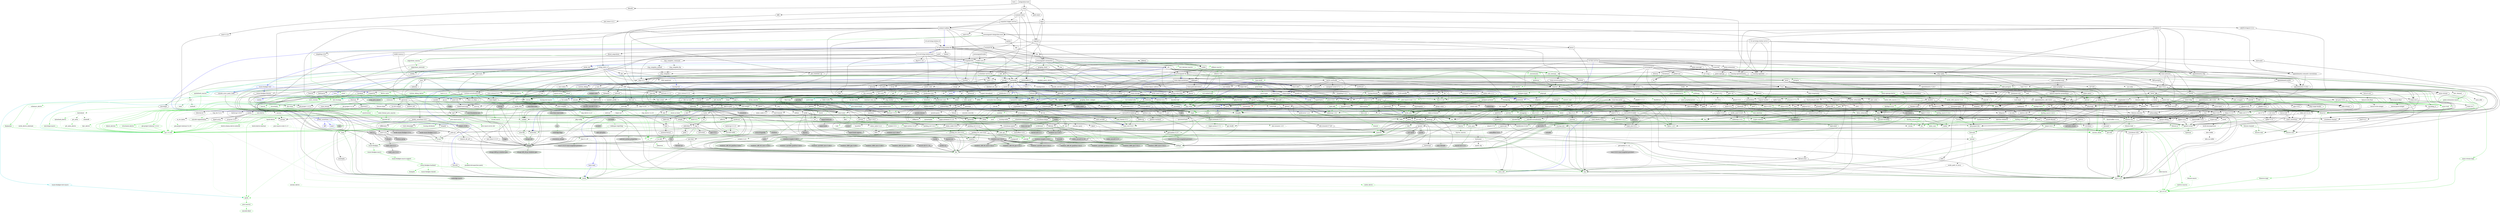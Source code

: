digraph {
    0 [ label = "tests" shape = box]
    1 [ label = "catalyst-toolbox" shape = box]
    2 [ label = "chain-addr" shape = box]
    3 [ label = "chain-core" shape = box]
    4 [ label = "chain-ser" shape = box]
    5 [ label = "chain-crypto" shape = box]
    6 [ label = "typed-bytes" shape = box]
    7 [ label = "chain-impl-mockchain" shape = box]
    8 [ label = "cardano-legacy-address" shape = box]
    9 [ label = "chain-time" shape = box]
    10 [ label = "chain-vote" shape = box]
    11 [ label = "imhamt" shape = box]
    12 [ label = "sparse-array" shape = box]
    13 [ label = "chain-storage" shape = box]
    14 [ label = "jcli" shape = box]
    15 [ label = "jormungandr-lib" shape = box]
    16 [ label = "jormungandr-automation" shape = box]
    17 [ label = "jortestkit" shape = box]
    18 [ label = "jormungandr-integration-tests" shape = box]
    19 [ label = "hersir" shape = box]
    20 [ label = "thor" shape = box]
    21 [ label = "loki" shape = box]
    22 [ label = "mjolnir" shape = box]
    23 [ label = "snapshot-lib" shape = box]
    24 [ label = "symmetric-cipher" shape = box]
    25 [ label = "vit-servicing-station-lib" shape = box]
    26 [ label = "event-db" shape = box]
    27 [ label = "vit-servicing-station-tests" shape = box]
    28 [ label = "wallet" shape = box]
    29 [ label = "chain-path-derivation" shape = box]
    30 [ label = "hdkeygen" shape = box]
    31 [ label = "chain-network" shape = box]
    32 [ label = "jormungandrwallet" shape = box]
    33 [ label = "wallet-core" shape = box]
    34 [ label = "wallet-wasm-js" shape = box]
    35 [ label = "jormungandr" shape = box]
    36 [ label = "explorer" shape = box]
    37 [ label = "settings" shape = box]
    38 [ label = "blockchain" shape = box]
    39 [ label = "vit-servicing-station-cli" shape = box]
    40 [ label = "vit-servicing-station-server" shape = box]
    41 [ label = "iapyx" shape = box]
    42 [ label = "valgrind" shape = box]
    43 [ label = "vitup" shape = box]
    44 [ label = "mainnet-lib" shape = box]
    45 [ label = "mainnet-tools" shape = box]
    46 [ label = "scheduler-service-lib" shape = box]
    47 [ label = "signals-handler" shape = box]
    48 [ label = "snapshot-trigger-service" shape = box]
    49 [ label = "voting_tools_rs" shape = box]
    50 [ label = "integration-tests" shape = box]
    51 [ label = "cat-data-service" shape = box]
    52 [ label = "audit" shape = box]
    53 [ label = "assert_cmd" ]
    54 [ label = "assert_fs" ]
    55 [ label = "bech32 0.8.1" ]
    56 [ label = "clap 4.2.1" ]
    57 [ label = "color-eyre" ]
    58 [ label = "csv" ]
    59 [ label = "fraction" ]
    60 [ label = "futures" ]
    61 [ label = "gag" ]
    62 [ label = "governor" ]
    63 [ label = "graphql_client" ]
    64 [ label = "hex" ]
    65 [ label = "image" ]
    66 [ label = "itertools 0.10.5" color = darkgreen]
    67 [ label = "once_cell" color = darkgreen]
    68 [ label = "predicates 2.1.5" ]
    69 [ label = "proptest" ]
    70 [ label = "qrcode" ]
    71 [ label = "quircs" ]
    72 [ label = "rand 0.8.5" color = darkgreen]
    73 [ label = "rand_chacha 0.3.1" color = darkgreen]
    74 [ label = "rayon" ]
    75 [ label = "regex" color = darkgreen]
    76 [ label = "reqwest" ]
    77 [ label = "rust_decimal" color = darkgreen]
    78 [ label = "rust_decimal_macros" color = green3]
    79 [ label = "serde" color = darkgreen]
    80 [ label = "serde_json" color = darkgreen]
    81 [ label = "serde_test" ]
    82 [ label = "serde_yaml 0.8.26" ]
    83 [ label = "sscanf" ]
    84 [ label = "test-strategy" color = green3]
    85 [ label = "thiserror" color = darkgreen]
    86 [ label = "time 0.3.20" color = darkgreen]
    87 [ label = "tokio" color = darkgreen]
    88 [ label = "tracing" color = darkgreen]
    89 [ label = "tracing-subscriber" ]
    90 [ label = "url" color = darkgreen]
    91 [ label = "versionisator" color = green3]
    92 [ label = "cryptoxide 0.4.4" ]
    93 [ label = "quickcheck" ]
    94 [ label = "curve25519-dalek-ng" ]
    95 [ label = "ed25519-bip32 0.4.1" ]
    96 [ label = "ed25519-dalek" ]
    97 [ label = "generic-array" color = darkgreen]
    98 [ label = "rand_core 0.6.4" color = darkgreen]
    99 [ label = "sha2 0.10.6" color = darkgreen]
    100 [ label = "smoke" color = blue]
    101 [ label = "lazy_static" color = darkgreen]
    102 [ label = "quickcheck_macros" color = green3]
    103 [ label = "strum" ]
    104 [ label = "strum_macros" color = green3]
    105 [ label = "tempfile" color = darkgreen]
    106 [ label = "cbor_event" ]
    107 [ label = "base64 0.21.0" color = darkgreen]
    108 [ label = "cfg-if 1.0.0" color = darkgreen]
    109 [ label = "const_format" ]
    110 [ label = "criterion" ]
    111 [ label = "rustc_version" color = green3]
    112 [ label = "trybuild" color = blue]
    113 [ label = "data-pile" ]
    114 [ label = "sled" ]
    115 [ label = "base64 0.13.1" ]
    116 [ label = "bincode" ]
    117 [ label = "bytes 1.4.0" color = darkgreen]
    118 [ label = "clap_complete" ]
    119 [ label = "gtmpl" ]
    120 [ label = "rand 0.7.3" ]
    121 [ label = "rpassword" ]
    122 [ label = "serde_derive" color = green3]
    123 [ label = "http" color = darkgreen]
    124 [ label = "humantime" ]
    125 [ label = "parity-multiaddr" ]
    126 [ label = "serde_with 2.3.1" ]
    127 [ label = "bytesize" ]
    128 [ label = "custom_debug" ]
    129 [ label = "flate2" ]
    130 [ label = "fs_extra" ]
    131 [ label = "json" ]
    132 [ label = "keynesis" ]
    133 [ label = "log" color = darkgreen]
    134 [ label = "netstat2" ]
    135 [ label = "os_info" ]
    136 [ label = "poldercast" ]
    137 [ label = "prost 0.9.0" color = darkgreen]
    138 [ label = "semver" color = darkgreen]
    139 [ label = "sysinfo" ]
    140 [ label = "tar" ]
    141 [ label = "tokio-stream" ]
    142 [ label = "tonic 0.6.2" ]
    143 [ label = "tonic-build" color = green3]
    144 [ label = "warp" ]
    145 [ label = "zip" ]
    146 [ label = "console" ]
    147 [ label = "dialoguer" ]
    148 [ label = "indicatif" ]
    149 [ label = "sha-1" ]
    150 [ label = "sha2 0.9.9" ]
    151 [ label = "bech32 0.7.3" ]
    152 [ label = "rstest" color = green3]
    153 [ label = "yaml-rust" ]
    154 [ label = "ctrlc" ]
    155 [ label = "slave-pool" ]
    156 [ label = "cocoon" ]
    157 [ label = "dirs" ]
    158 [ label = "zeroize" ]
    159 [ label = "async-trait" color = green3]
    160 [ label = "diesel" color = darkgreen]
    161 [ label = "diesel_migrations" ]
    162 [ label = "dotenv" ]
    163 [ label = "http-zipkin" ]
    164 [ label = "notify" ]
    165 [ label = "pretty_assertions 1.3.0" color = blue]
    166 [ label = "r2d2" color = darkgreen]
    167 [ label = "simplelog 0.8.0" ]
    168 [ label = "tracing-futures" ]
    169 [ label = "bb8" ]
    170 [ label = "bb8-postgres" ]
    171 [ label = "chrono" color = darkgreen]
    172 [ label = "dotenvy" ]
    173 [ label = "tokio-postgres" color = darkgreen]
    174 [ label = "cfg-if 0.1.10" ]
    175 [ label = "dyn-clone" color = darkgreen]
    176 [ label = "fake" ]
    177 [ label = "hyper" ]
    178 [ label = "postgres" color = darkgreen]
    179 [ label = "pretty_assertions 0.6.1" ]
    180 [ label = "rand_core 0.5.1" ]
    181 [ label = "refinery" ]
    182 [ label = "hashlink" ]
    183 [ label = "paste" color = blue]
    184 [ label = "http-body" ]
    185 [ label = "pin-project 1.0.12" ]
    186 [ label = "clear_on_drop" ]
    187 [ label = "console_error_panic_hook" ]
    188 [ label = "getrandom 0.2.9" color = darkgreen]
    189 [ label = "js-sys" color = darkgreen]
    190 [ label = "wasm-bindgen" color = darkgreen]
    191 [ label = "wasm-bindgen-test" color = blue]
    192 [ label = "web-sys" ]
    193 [ label = "arc-swap" ]
    194 [ label = "enum-as-inner" color = green3]
    195 [ label = "jsonrpsee-core" ]
    196 [ label = "jsonrpsee-http-server" ]
    197 [ label = "libc" color = darkgreen]
    198 [ label = "linked-hash-map" ]
    199 [ label = "local-ip-address" ]
    200 [ label = "lru" ]
    201 [ label = "nix 0.25.1" style = filled, fillcolor = lightgrey]
    202 [ label = "opentelemetry 0.19.0" ]
    203 [ label = "opentelemetry-otlp" ]
    204 [ label = "opentelemetry-semantic-conventions" ]
    205 [ label = "prometheus" ]
    206 [ label = "tokio-util 0.6.10" ]
    207 [ label = "tracing-appender" ]
    208 [ label = "tracing-opentelemetry" ]
    209 [ label = "trust-dns-resolver" ]
    210 [ label = "anyhow" color = darkgreen]
    211 [ label = "async-graphql" ]
    212 [ label = "async-graphql-warp" ]
    213 [ label = "futures-channel" color = darkgreen]
    214 [ label = "futures-util" color = darkgreen]
    215 [ label = "ed25519-bip32 0.3.2" ]
    216 [ label = "prettytable-rs" ]
    217 [ label = "warp-reverse-proxy" ]
    218 [ label = "diffy" ]
    219 [ label = "glob" ]
    220 [ label = "path-slash" ]
    221 [ label = "rustls" ]
    222 [ label = "rustls-pemfile" ]
    223 [ label = "tempdir" ]
    224 [ label = "tokio-rustls" ]
    225 [ label = "uuid 0.8.2" ]
    226 [ label = "walkdir" color = darkgreen]
    227 [ label = "cardano-serialization-lib" ]
    228 [ label = "pharos" ]
    229 [ label = "job_scheduler_ng" ]
    230 [ label = "num-traits" color = darkgreen]
    231 [ label = "uuid 1.3.1" ]
    232 [ label = "bytekind" ]
    233 [ label = "cddl" ]
    234 [ label = "ciborium" ]
    235 [ label = "dashmap" ]
    236 [ label = "insta" color = blue]
    237 [ label = "microtype" ]
    238 [ label = "nonempty" ]
    239 [ label = "tracing-test" color = blue]
    240 [ label = "validity" ]
    241 [ label = "libmath" ]
    242 [ label = "rand_chacha 0.2.2" ]
    243 [ label = "axum" ]
    244 [ label = "cpu-time" ]
    245 [ label = "metrics" ]
    246 [ label = "metrics-exporter-prometheus" ]
    247 [ label = "opentelemetry-prometheus" ]
    248 [ label = "panic-message" ]
    249 [ label = "poem" ]
    250 [ label = "poem-extensions" ]
    251 [ label = "poem-openapi" ]
    252 [ label = "rust-embed" ]
    253 [ label = "serde_with 3.3.0" ]
    254 [ label = "tower" ]
    255 [ label = "tower-http" ]
    256 [ label = "ulid" ]
    257 [ label = "clap_complete_command" ]
    258 [ label = "anstyle" ]
    259 [ label = "bstr" ]
    260 [ label = "doc-comment" ]
    261 [ label = "predicates 3.0.2" ]
    262 [ label = "predicates-core" ]
    263 [ label = "predicates-tree" ]
    264 [ label = "wait-timeout" ]
    265 [ label = "globwalk" ]
    266 [ label = "clap_builder" ]
    267 [ label = "clap_derive 4.2.0" color = green3, style = dashed]
    268 [ label = "backtrace" ]
    269 [ label = "color-spantrace" style = dashed]
    270 [ label = "eyre" ]
    271 [ label = "indenter" ]
    272 [ label = "owo-colors" ]
    273 [ label = "tracing-error" style = dashed]
    274 [ label = "csv-core" ]
    275 [ label = "itoa" color = darkgreen]
    276 [ label = "ryu" color = darkgreen]
    277 [ label = "num" ]
    278 [ label = "futures-core" color = darkgreen]
    279 [ label = "futures-executor" ]
    280 [ label = "futures-io" color = darkgreen]
    281 [ label = "futures-sink" color = darkgreen]
    282 [ label = "futures-task" color = darkgreen]
    283 [ label = "filedescriptor" ]
    284 [ label = "futures-timer" style = dashed]
    285 [ label = "no-std-compat" ]
    286 [ label = "nonzero_ext" ]
    287 [ label = "parking_lot 0.12.1" color = darkgreen]
    288 [ label = "smallvec" color = darkgreen]
    289 [ label = "graphql_query_derive" color = green3, style = dashed]
    290 [ label = "bytemuck" ]
    291 [ label = "byteorder" color = darkgreen]
    292 [ label = "color_quant" ]
    293 [ label = "gif" style = dashed]
    294 [ label = "jpeg-decoder" style = dashed]
    295 [ label = "num-iter" ]
    296 [ label = "num-rational 0.3.2" ]
    297 [ label = "png" style = dashed]
    298 [ label = "scoped_threadpool" style = dashed]
    299 [ label = "tiff" style = dashed]
    300 [ label = "either" color = darkgreen]
    301 [ label = "difflib" style = dashed]
    302 [ label = "float-cmp" style = dashed]
    303 [ label = "normalize-line-endings" style = dashed]
    304 [ label = "bit-set" style = dashed]
    305 [ label = "bitflags" color = darkgreen]
    306 [ label = "quick-error 2.0.1" style = dashed]
    307 [ label = "rand_xorshift" ]
    308 [ label = "regex-syntax 0.6.29" color = darkgreen]
    309 [ label = "rusty-fork" style = dashed]
    310 [ label = "unarray" ]
    311 [ label = "checked_int_cast" ]
    312 [ label = "num-derive" color = green3]
    313 [ label = "ppv-lite86" color = darkgreen]
    314 [ label = "rayon-core" ]
    315 [ label = "aho-corasick 1.0.5" color = darkgreen, style = dashed]
    316 [ label = "memchr" color = darkgreen]
    317 [ label = "regex-automata 0.3.7" color = darkgreen]
    318 [ label = "regex-syntax 0.7.5" color = darkgreen]
    319 [ label = "encoding_rs" ]
    320 [ label = "h2" ]
    321 [ label = "hyper-rustls" style = "dashed,filled", fillcolor = lightgrey]
    322 [ label = "ipnet" ]
    323 [ label = "mime" color = darkgreen]
    324 [ label = "percent-encoding" color = darkgreen]
    325 [ label = "pin-project-lite" color = darkgreen]
    326 [ label = "serde_urlencoded" ]
    327 [ label = "tower-service" ]
    328 [ label = "wasm-bindgen-futures" ]
    329 [ label = "webpki-roots" style = "dashed,filled", fillcolor = lightgrey]
    330 [ label = "winreg" style = filled, fillcolor = lightgrey]
    331 [ label = "arrayvec 0.7.2" color = darkgreen]
    332 [ label = "borsh" color = darkgreen, style = dashed]
    333 [ label = "bytecheck" color = darkgreen, style = dashed]
    334 [ label = "rkyv" color = darkgreen, style = dashed]
    335 [ label = "quote" color = green3]
    336 [ label = "indexmap 1.9.3" color = darkgreen]
    337 [ label = "sscanf_macro" color = green3]
    338 [ label = "proc-macro2" color = green3]
    339 [ label = "structmeta" color = green3]
    340 [ label = "syn 1.0.109" color = green3]
    341 [ label = "thiserror-impl" color = green3]
    342 [ label = "num_threads" color = darkgreen, style = "dashed,filled", fillcolor = lightgrey]
    343 [ label = "time-core" color = darkgreen]
    344 [ label = "time-macros" color = green3, style = dashed]
    345 [ label = "autocfg" color = green3]
    346 [ label = "mio" color = darkgreen]
    347 [ label = "num_cpus" color = darkgreen]
    348 [ label = "signal-hook-registry" color = darkgreen, style = "dashed,filled", fillcolor = lightgrey]
    349 [ label = "socket2 0.4.9" color = darkgreen, style = dashed]
    350 [ label = "tokio-macros" color = green3, style = dashed]
    351 [ label = "windows-sys 0.45.0" color = darkgreen, style = filled, fillcolor = lightgrey]
    352 [ label = "tracing-attributes" color = green3, style = dashed]
    353 [ label = "tracing-core" color = darkgreen]
    354 [ label = "matchers" style = dashed]
    355 [ label = "nu-ansi-term" style = dashed]
    356 [ label = "sharded-slab" style = dashed]
    357 [ label = "thread_local" ]
    358 [ label = "tracing-log" style = dashed]
    359 [ label = "tracing-serde" style = dashed]
    360 [ label = "form_urlencoded" color = darkgreen]
    361 [ label = "idna 0.4.0" color = darkgreen]
    362 [ label = "platforms" color = green3]
    363 [ label = "env_logger" style = dashed]
    364 [ label = "digest 0.9.0" ]
    365 [ label = "subtle-ng" ]
    366 [ label = "curve25519-dalek" ]
    367 [ label = "ed25519" ]
    368 [ label = "typenum" color = darkgreen]
    369 [ label = "version_check" color = green3]
    370 [ label = "cpufeatures" color = darkgreen, style = filled, fillcolor = lightgrey]
    371 [ label = "digest 0.10.6" color = darkgreen]
    372 [ label = "heck 0.4.1" color = green3]
    373 [ label = "rustversion" color = red]
    374 [ label = "fastrand" color = darkgreen]
    375 [ label = "redox_syscall 0.3.5" color = darkgreen, style = filled, fillcolor = lightgrey]
    376 [ label = "rustix" color = darkgreen, style = filled, fillcolor = lightgrey]
    377 [ label = "const_format_proc_macros" color = green3]
    378 [ label = "atty" ]
    379 [ label = "cast" ]
    380 [ label = "clap 2.34.0" ]
    381 [ label = "criterion-plot" ]
    382 [ label = "oorandom" ]
    383 [ label = "plotters" ]
    384 [ label = "serde_cbor" ]
    385 [ label = "tinytemplate" ]
    386 [ label = "basic-toml" color = blue]
    387 [ label = "termcolor" color = darkgreen]
    388 [ label = "memmap2" ]
    389 [ label = "crc32fast" ]
    390 [ label = "crossbeam-epoch" ]
    391 [ label = "crossbeam-utils" ]
    392 [ label = "fs2" style = filled, fillcolor = lightgrey]
    393 [ label = "fxhash" ]
    394 [ label = "parking_lot 0.11.2" ]
    395 [ label = "gtmpl_value" ]
    396 [ label = "getrandom 0.1.16" style = dashed]
    397 [ label = "rand_hc" style = filled, fillcolor = lightgrey]
    398 [ label = "winapi" color = darkgreen, style = filled, fillcolor = lightgrey]
    399 [ label = "syn 2.0.16" color = green3]
    400 [ label = "fnv" color = darkgreen]
    401 [ label = "arrayref" ]
    402 [ label = "bs58" ]
    403 [ label = "data-encoding" ]
    404 [ label = "multihash" ]
    405 [ label = "static_assertions" ]
    406 [ label = "unsigned-varint 0.7.1" ]
    407 [ label = "serde_with_macros 2.3.1" color = green3, style = dashed]
    408 [ label = "custom_debug_derive" color = green3]
    409 [ label = "miniz_oxide 0.6.2" ]
    410 [ label = "cryptoxide 0.3.6" ]
    411 [ label = "prost-derive 0.9.0" color = green3, style = dashed]
    412 [ label = "core-foundation-sys" color = darkgreen, style = filled, fillcolor = lightgrey]
    413 [ label = "ntapi" style = filled, fillcolor = lightgrey]
    414 [ label = "filetime" ]
    415 [ label = "xattr" style = "dashed,filled", fillcolor = lightgrey]
    416 [ label = "tokio-util 0.7.7" color = darkgreen]
    417 [ label = "async-stream" ]
    418 [ label = "hyper-timeout" style = dashed]
    419 [ label = "tower-layer" ]
    420 [ label = "prost-build" color = green3, style = dashed]
    421 [ label = "headers" ]
    422 [ label = "mime_guess" ]
    423 [ label = "multiparty" style = dashed]
    424 [ label = "scoped-tls" ]
    425 [ label = "tokio-tungstenite" style = dashed]
    426 [ label = "aes 0.7.5" style = dashed]
    427 [ label = "bzip2" style = dashed]
    428 [ label = "constant_time_eq" style = dashed]
    429 [ label = "hmac 0.12.1" color = darkgreen]
    430 [ label = "pbkdf2 0.11.0" style = dashed]
    431 [ label = "sha1" ]
    432 [ label = "zstd" style = dashed]
    433 [ label = "encode_unicode 0.3.6" style = filled, fillcolor = lightgrey]
    434 [ label = "unicode-width" color = darkgreen]
    435 [ label = "windows-sys 0.42.0" style = filled, fillcolor = lightgrey]
    436 [ label = "shell-words" ]
    437 [ label = "number_prefix" ]
    438 [ label = "block-buffer 0.9.0" ]
    439 [ label = "opaque-debug" ]
    440 [ label = "nix 0.26.2" style = filled, fillcolor = lightgrey]
    441 [ label = "crossbeam-channel" ]
    442 [ label = "aes-gcm 0.9.4" ]
    443 [ label = "chacha20poly1305" ]
    444 [ label = "hmac 0.11.0" ]
    445 [ label = "pbkdf2 0.9.0" ]
    446 [ label = "dirs-sys" ]
    447 [ label = "zeroize_derive" color = green3, style = dashed]
    448 [ label = "diesel_derives" color = green3]
    449 [ label = "pq-sys" color = darkgreen, style = dashed]
    450 [ label = "migrations_internals" color = darkgreen]
    451 [ label = "migrations_macros" color = green3]
    452 [ label = "zipkin" ]
    453 [ label = "fsevent-sys" style = "dashed,filled", fillcolor = lightgrey]
    454 [ label = "inotify" style = filled, fillcolor = lightgrey]
    455 [ label = "kqueue" style = filled, fillcolor = lightgrey]
    456 [ label = "ctor" color = green3, style = filled, fillcolor = lightgrey]
    457 [ label = "diff" color = blue]
    458 [ label = "output_vt100" style = filled, fillcolor = lightgrey]
    459 [ label = "yansi" color = blue]
    460 [ label = "scheduled-thread-pool" color = darkgreen]
    461 [ label = "iana-time-zone" color = darkgreen, style = "dashed,filled", fillcolor = lightgrey]
    462 [ label = "num-integer" color = darkgreen]
    463 [ label = "time 0.1.45" color = darkgreen, style = dashed]
    464 [ label = "fallible-iterator" color = darkgreen]
    465 [ label = "phf" color = darkgreen]
    466 [ label = "postgres-protocol" color = darkgreen]
    467 [ label = "postgres-types" color = darkgreen]
    468 [ label = "socket2 0.5.1" color = darkgreen]
    469 [ label = "httparse" ]
    470 [ label = "httpdate" ]
    471 [ label = "want" ]
    472 [ label = "ansi_term 0.11.0" ]
    473 [ label = "difference" ]
    474 [ label = "refinery-core" color = darkgreen]
    475 [ label = "refinery-macros" color = green3]
    476 [ label = "hashbrown 0.12.3" color = darkgreen]
    477 [ label = "paste-impl" color = turquoise3]
    478 [ label = "proc-macro-hack" color = turquoise3]
    479 [ label = "pin-project-internal 1.0.12" color = green3]
    480 [ label = "cc" color = green3]
    481 [ label = "wasi 0.11.0+wasi-snapshot-preview1" color = darkgreen, style = filled, fillcolor = lightgrey]
    482 [ label = "wasm-bindgen-macro" color = green3]
    483 [ label = "wasm-bindgen-test-macro" color = turquoise3]
    484 [ label = "beef" ]
    485 [ label = "jsonrpsee-types" ]
    486 [ label = "rustc-hash" style = dashed]
    487 [ label = "globset" ]
    488 [ label = "unicase" color = darkgreen]
    489 [ label = "neli" style = filled, fillcolor = lightgrey]
    490 [ label = "memoffset 0.6.5" style = "dashed,filled", fillcolor = lightgrey]
    491 [ label = "pin-utils" color = darkgreen]
    492 [ label = "opentelemetry_api 0.19.0" ]
    493 [ label = "opentelemetry_sdk 0.19.0" ]
    494 [ label = "opentelemetry-proto" ]
    495 [ label = "prost 0.11.8" style = dashed]
    496 [ label = "tonic 0.8.3" style = dashed]
    497 [ label = "protobuf" ]
    498 [ label = "slab" color = darkgreen]
    499 [ label = "ipconfig" style = "dashed,filled", fillcolor = lightgrey]
    500 [ label = "lru-cache" ]
    501 [ label = "resolv-conf" style = dashed]
    502 [ label = "trust-dns-proto" ]
    503 [ label = "async-graphql-derive" color = green3]
    504 [ label = "async-graphql-parser" color = darkgreen]
    505 [ label = "async-graphql-value" color = darkgreen]
    506 [ label = "fast_chemail" style = dashed]
    507 [ label = "multer" ]
    508 [ label = "futures-macro" color = green3, style = dashed]
    509 [ label = "encode_unicode 1.0.0" ]
    510 [ label = "is-terminal" ]
    511 [ label = "term" ]
    512 [ label = "ansi_term 0.12.1" ]
    513 [ label = "ring" ]
    514 [ label = "sct" ]
    515 [ label = "webpki" ]
    516 [ label = "rand 0.4.6" ]
    517 [ label = "remove_dir_all" ]
    518 [ label = "same-file" color = darkgreen]
    519 [ label = "winapi-util" color = darkgreen, style = filled, fillcolor = lightgrey]
    520 [ label = "noop_proc_macro" color = green3, style = filled, fillcolor = lightgrey]
    521 [ label = "num-bigint" ]
    522 [ label = "rand_os" style = filled, fillcolor = lightgrey]
    523 [ label = "schemars" color = darkgreen]
    524 [ label = "serde-wasm-bindgen 0.4.5" style = filled, fillcolor = lightgrey]
    525 [ label = "cron" ]
    526 [ label = "libm" color = darkgreen, style = dashed]
    527 [ label = "abnf_to_pest" ]
    528 [ label = "base16" ]
    529 [ label = "base64-url" style = dashed]
    530 [ label = "clap 3.2.23" style = dashed]
    531 [ label = "codespan-reporting" color = darkgreen]
    532 [ label = "crossterm" style = "dashed,filled", fillcolor = lightgrey]
    533 [ label = "displaydoc" color = green3]
    534 [ label = "hexf-parse" ]
    535 [ label = "itertools 0.11.0" ]
    536 [ label = "lexical-core" ]
    537 [ label = "pest_meta" ]
    538 [ label = "pest_vm" ]
    539 [ label = "serde-wasm-bindgen 0.5.0" style = "dashed,filled", fillcolor = lightgrey]
    540 [ label = "simplelog 0.12.1" ]
    541 [ label = "uriparse" style = dashed]
    542 [ label = "ciborium-io" ]
    543 [ label = "ciborium-ll" ]
    544 [ label = "hashbrown 0.14.0" color = darkgreen]
    545 [ label = "lock_api" color = darkgreen]
    546 [ label = "parking_lot_core 0.9.8" color = darkgreen]
    547 [ label = "similar" color = blue]
    548 [ label = "microtype-macro" color = green3]
    549 [ label = "secrecy" style = dashed]
    550 [ label = "tracing-test-macro" color = turquoise3]
    551 [ label = "rand 0.3.23" ]
    552 [ label = "axum-core" ]
    553 [ label = "matchit" ]
    554 [ label = "serde_path_to_error" style = dashed]
    555 [ label = "sync_wrapper" ]
    556 [ label = "ahash 0.8.3" color = darkgreen]
    557 [ label = "metrics-macros" color = green3]
    558 [ label = "portable-atomic" style = filled, fillcolor = lightgrey]
    559 [ label = "metrics-util" ]
    560 [ label = "quanta" ]
    561 [ label = "opentelemetry_api 0.20.0" ]
    562 [ label = "opentelemetry_sdk 0.20.0" ]
    563 [ label = "async-compression" style = dashed]
    564 [ label = "cookie" style = dashed]
    565 [ label = "opentelemetry 0.20.0" style = dashed]
    566 [ label = "poem-derive" color = green3]
    567 [ label = "quick-xml" ]
    568 [ label = "rfc7239" ]
    569 [ label = "serde_yaml 0.9.25" ]
    570 [ label = "sse-codec" style = dashed]
    571 [ label = "poem-extensions-macro" color = green3]
    572 [ label = "derive_more" color = green3]
    573 [ label = "indexmap 2.0.0" color = darkgreen]
    574 [ label = "poem-openapi-derive" color = green3]
    575 [ label = "rust-embed-impl" color = green3]
    576 [ label = "rust-embed-utils" color = darkgreen]
    577 [ label = "serde_with_macros 3.3.0" color = green3, style = dashed]
    578 [ label = "http-range-header" ]
    579 [ label = "clap_complete_fig" style = dashed]
    580 [ label = "clap_complete_nushell" style = dashed]
    581 [ label = "regex-automata 0.1.10" style = dashed]
    582 [ label = "termtree" ]
    583 [ label = "ignore" ]
    584 [ label = "anstream" style = dashed]
    585 [ label = "clap_lex 0.4.1" ]
    586 [ label = "strsim" color = darkgreen, style = dashed]
    587 [ label = "addr2line" ]
    588 [ label = "object" ]
    589 [ label = "rustc-demangle" ]
    590 [ label = "num-complex" ]
    591 [ label = "num-rational 0.4.1" ]
    592 [ label = "graphql_client_codegen" color = green3, style = dashed]
    593 [ label = "weezl" style = dashed]
    594 [ label = "deflate" style = dashed]
    595 [ label = "miniz_oxide 0.3.7" style = dashed]
    596 [ label = "miniz_oxide 0.4.4" style = dashed]
    597 [ label = "bit-vec" style = dashed]
    598 [ label = "quick-error 1.2.3" style = dashed]
    599 [ label = "crossbeam-deque" ]
    600 [ label = "borsh-derive" color = green3, style = dashed]
    601 [ label = "hashbrown 0.13.1" color = darkgreen, style = dashed]
    602 [ label = "bytecheck_derive" color = green3, style = dashed]
    603 [ label = "ptr_meta" color = darkgreen, style = dashed]
    604 [ label = "simdutf8" color = darkgreen, style = dashed]
    605 [ label = "rend" color = darkgreen, style = dashed]
    606 [ label = "rkyv_derive" color = green3, style = dashed]
    607 [ label = "seahash" color = darkgreen, style = dashed]
    608 [ label = "unicode-ident" color = green3]
    609 [ label = "structmeta-derive" color = green3]
    610 [ label = "hermit-abi 0.2.6" color = darkgreen, style = filled, fillcolor = lightgrey]
    611 [ label = "windows-targets 0.42.2" color = darkgreen, style = filled, fillcolor = lightgrey]
    612 [ label = "valuable" color = darkgreen, style = "dashed,filled", fillcolor = lightgrey]
    613 [ label = "overload" style = dashed]
    614 [ label = "unicode-bidi" color = darkgreen]
    615 [ label = "unicode-normalization" color = darkgreen]
    616 [ label = "subtle" color = darkgreen]
    617 [ label = "signature" ]
    618 [ label = "block-buffer 0.10.4" color = darkgreen, style = dashed]
    619 [ label = "crypto-common" color = darkgreen]
    620 [ label = "instant" color = darkgreen]
    621 [ label = "errno" color = darkgreen, style = filled, fillcolor = lightgrey]
    622 [ label = "io-lifetimes" color = darkgreen]
    623 [ label = "linux-raw-sys" color = darkgreen, style = filled, fillcolor = lightgrey]
    624 [ label = "unicode-xid" color = green3]
    625 [ label = "hermit-abi 0.1.19" style = filled, fillcolor = lightgrey]
    626 [ label = "textwrap 0.11.0" ]
    627 [ label = "plotters-backend" ]
    628 [ label = "plotters-svg" style = dashed]
    629 [ label = "half" ]
    630 [ label = "memoffset 0.8.0" ]
    631 [ label = "scopeguard" color = darkgreen]
    632 [ label = "parking_lot_core 0.8.6" ]
    633 [ label = "wasi 0.9.0+wasi-snapshot-preview1" style = "dashed,filled", fillcolor = lightgrey]
    634 [ label = "winapi-i686-pc-windows-gnu" color = darkgreen, style = filled, fillcolor = lightgrey]
    635 [ label = "winapi-x86_64-pc-windows-gnu" color = darkgreen, style = filled, fillcolor = lightgrey]
    636 [ label = "multihash-derive" color = green3, style = dashed]
    637 [ label = "unsigned-varint 0.5.1" ]
    638 [ label = "darling 0.14.4" color = green3]
    639 [ label = "synstructure" color = green3]
    640 [ label = "adler" ]
    641 [ label = "redox_syscall 0.2.16" style = filled, fillcolor = lightgrey]
    642 [ label = "async-stream-impl" color = green3]
    643 [ label = "tokio-io-timeout" style = dashed]
    644 [ label = "heck 0.3.3" color = green3, style = dashed]
    645 [ label = "multimap" color = green3, style = dashed]
    646 [ label = "petgraph" color = green3, style = dashed]
    647 [ label = "prost-types" color = green3, style = dashed]
    648 [ label = "which" color = green3, style = dashed]
    649 [ label = "headers-core" ]
    650 [ label = "try-lock" ]
    651 [ label = "tungstenite" style = dashed]
    652 [ label = "cipher 0.3.0" ]
    653 [ label = "bzip2-sys" style = dashed]
    654 [ label = "password-hash" style = dashed]
    655 [ label = "zstd-safe" style = dashed]
    656 [ label = "windows_aarch64_gnullvm 0.42.2" color = darkgreen, style = filled, fillcolor = lightgrey]
    657 [ label = "windows_aarch64_msvc 0.42.2" color = darkgreen, style = filled, fillcolor = lightgrey]
    658 [ label = "windows_i686_gnu 0.42.2" color = darkgreen, style = filled, fillcolor = lightgrey]
    659 [ label = "windows_i686_msvc 0.42.2" color = darkgreen, style = filled, fillcolor = lightgrey]
    660 [ label = "windows_x86_64_gnu 0.42.2" color = darkgreen, style = filled, fillcolor = lightgrey]
    661 [ label = "windows_x86_64_gnullvm 0.42.2" color = darkgreen, style = filled, fillcolor = lightgrey]
    662 [ label = "windows_x86_64_msvc 0.42.2" color = darkgreen, style = filled, fillcolor = lightgrey]
    663 [ label = "aead 0.4.3" ]
    664 [ label = "ctr 0.8.0" ]
    665 [ label = "ghash 0.4.4" ]
    666 [ label = "aead 0.5.2" ]
    667 [ label = "chacha20" ]
    668 [ label = "cipher 0.4.4" ]
    669 [ label = "poly1305" ]
    670 [ label = "crypto-mac" ]
    671 [ label = "redox_users" style = filled, fillcolor = lightgrey]
    672 [ label = "vcpkg" color = green3, style = "dashed,filled", fillcolor = lightgrey]
    673 [ label = "lazycell" ]
    674 [ label = "zipkin-types" ]
    675 [ label = "inotify-sys" style = filled, fillcolor = lightgrey]
    676 [ label = "kqueue-sys" style = filled, fillcolor = lightgrey]
    677 [ label = "android_system_properties" color = darkgreen, style = "dashed,filled", fillcolor = lightgrey]
    678 [ label = "iana-time-zone-haiku" color = darkgreen, style = "dashed,filled", fillcolor = lightgrey]
    679 [ label = "windows" color = darkgreen, style = "dashed,filled", fillcolor = lightgrey]
    680 [ label = "wasi 0.10.0+wasi-snapshot-preview1" color = darkgreen, style = "dashed,filled", fillcolor = lightgrey]
    681 [ label = "phf_shared" color = darkgreen]
    682 [ label = "md-5" color = darkgreen]
    683 [ label = "stringprep" color = darkgreen]
    684 [ label = "siphasher" color = darkgreen]
    685 [ label = "toml" color = darkgreen]
    686 [ label = "ahash 0.7.6" color = darkgreen, style = dashed]
    687 [ label = "jobserver" color = green3, style = dashed]
    688 [ label = "wasm-bindgen-macro-support" color = green3]
    689 [ label = "aho-corasick 0.7.20" ]
    690 [ label = "urlencoding" ]
    691 [ label = "prost-derive 0.11.8" color = green3, style = dashed]
    692 [ label = "widestring" style = "dashed,filled", fillcolor = lightgrey]
    693 [ label = "hostname" style = dashed]
    694 [ label = "idna 0.2.3" ]
    695 [ label = "tinyvec" color = darkgreen]
    696 [ label = "Inflector" color = green3]
    697 [ label = "proc-macro-crate 1.3.1" color = green3]
    698 [ label = "pest" color = darkgreen]
    699 [ label = "ascii_utils" style = dashed]
    700 [ label = "spin 0.9.8" ]
    701 [ label = "hermit-abi 0.3.1" color = darkgreen, style = filled, fillcolor = lightgrey]
    702 [ label = "dirs-next" ]
    703 [ label = "spin 0.5.2" style = filled, fillcolor = lightgrey]
    704 [ label = "untrusted" ]
    705 [ label = "fuchsia-cprng" style = filled, fillcolor = lightgrey]
    706 [ label = "rand_core 0.3.1" style = filled, fillcolor = lightgrey]
    707 [ label = "rdrand" style = filled, fillcolor = lightgrey]
    708 [ label = "cloudabi" style = filled, fillcolor = lightgrey]
    709 [ label = "rand_core 0.4.2" style = filled, fillcolor = lightgrey]
    710 [ label = "schemars_derive" color = green3, style = dashed]
    711 [ label = "nom" ]
    712 [ label = "abnf" ]
    713 [ label = "pretty" ]
    714 [ label = "clap_derive 3.2.18" color = green3, style = dashed]
    715 [ label = "clap_lex 0.2.4" style = dashed]
    716 [ label = "textwrap 0.16.0" style = dashed]
    717 [ label = "crossterm_winapi" style = "dashed,filled", fillcolor = lightgrey]
    718 [ label = "signal-hook" style = "dashed,filled", fillcolor = lightgrey]
    719 [ label = "signal-hook-mio" style = "dashed,filled", fillcolor = lightgrey]
    720 [ label = "lexical-parse-float" style = dashed]
    721 [ label = "lexical-parse-integer" style = dashed]
    722 [ label = "lexical-util" ]
    723 [ label = "lexical-write-float" style = dashed]
    724 [ label = "lexical-write-integer" style = dashed]
    725 [ label = "windows-targets 0.48.0" color = darkgreen, style = filled, fillcolor = lightgrey]
    726 [ label = "sketches-ddsketch" style = dashed]
    727 [ label = "mach2" style = filled, fillcolor = lightgrey]
    728 [ label = "raw-cpuid" style = filled, fillcolor = lightgrey]
    729 [ label = "ordered-float" ]
    730 [ label = "brotli" style = dashed]
    731 [ label = "aes-gcm 0.10.2" style = dashed]
    732 [ label = "hkdf" style = dashed]
    733 [ label = "uncased" ]
    734 [ label = "unsafe-libyaml" ]
    735 [ label = "bytes 0.5.6" style = dashed]
    736 [ label = "futures_codec" style = dashed]
    737 [ label = "darling 0.20.3" color = green3]
    738 [ label = "convert_case" color = green3, style = dashed]
    739 [ label = "equivalent" color = darkgreen]
    740 [ label = "anstyle-parse" style = dashed]
    741 [ label = "anstyle-wincon" style = "dashed,filled", fillcolor = lightgrey]
    742 [ label = "concolor-override" style = dashed]
    743 [ label = "concolor-query" style = dashed]
    744 [ label = "utf8parse" style = dashed]
    745 [ label = "gimli" ]
    746 [ label = "graphql-introspection-query" color = green3, style = dashed]
    747 [ label = "graphql-parser" color = green3, style = dashed]
    748 [ label = "adler32" style = dashed]
    749 [ label = "borsh-derive-internal" color = green3, style = dashed]
    750 [ label = "borsh-schema-derive-internal" color = green3, style = dashed]
    751 [ label = "proc-macro-crate 0.1.5" color = green3, style = dashed]
    752 [ label = "ptr_meta_derive" color = green3, style = dashed]
    753 [ label = "errno-dragonfly" color = darkgreen, style = filled, fillcolor = lightgrey]
    754 [ label = "windows-sys 0.48.0" color = darkgreen, style = "dashed,filled", fillcolor = lightgrey]
    755 [ label = "proc-macro-error" color = green3, style = dashed]
    756 [ label = "darling_core 0.14.4" color = green3]
    757 [ label = "darling_macro 0.14.4" color = green3]
    758 [ label = "unicode-segmentation" color = darkgreen]
    759 [ label = "fixedbitset" color = green3, style = dashed]
    760 [ label = "utf-8" style = dashed]
    761 [ label = "pkg-config" color = green3, style = dashed]
    762 [ label = "base64ct" style = dashed]
    763 [ label = "zstd-sys" style = dashed]
    764 [ label = "polyval 0.5.3" ]
    765 [ label = "inout" ]
    766 [ label = "universal-hash 0.5.0" ]
    767 [ label = "cxx" color = darkgreen, style = "dashed,filled", fillcolor = lightgrey]
    768 [ label = "cxx-build" color = green3, style = "dashed,filled", fillcolor = lightgrey]
    769 [ label = "wasm-bindgen-backend" color = green3]
    770 [ label = "wasm-bindgen-shared" color = green3]
    771 [ label = "match_cfg" style = dashed]
    772 [ label = "matches" ]
    773 [ label = "tinyvec_macros" color = darkgreen, style = dashed]
    774 [ label = "toml_edit" color = green3]
    775 [ label = "ucd-trie" color = darkgreen]
    776 [ label = "dirs-sys-next" ]
    777 [ label = "serde_derive_internals" color = green3, style = dashed]
    778 [ label = "minimal-lexical" ]
    779 [ label = "abnf-core" ]
    780 [ label = "arrayvec 0.5.2" ]
    781 [ label = "typed-arena" ]
    782 [ label = "os_str_bytes" style = dashed]
    783 [ label = "windows_aarch64_gnullvm 0.48.0" color = darkgreen, style = filled, fillcolor = lightgrey]
    784 [ label = "windows_aarch64_msvc 0.48.0" color = darkgreen, style = filled, fillcolor = lightgrey]
    785 [ label = "windows_i686_gnu 0.48.0" color = darkgreen, style = filled, fillcolor = lightgrey]
    786 [ label = "windows_i686_msvc 0.48.0" color = darkgreen, style = filled, fillcolor = lightgrey]
    787 [ label = "windows_x86_64_gnu 0.48.0" color = darkgreen, style = filled, fillcolor = lightgrey]
    788 [ label = "windows_x86_64_gnullvm 0.48.0" color = darkgreen, style = filled, fillcolor = lightgrey]
    789 [ label = "windows_x86_64_msvc 0.48.0" color = darkgreen, style = filled, fillcolor = lightgrey]
    790 [ label = "alloc-no-stdlib" style = dashed]
    791 [ label = "alloc-stdlib" style = dashed]
    792 [ label = "brotli-decompressor" style = dashed]
    793 [ label = "aes 0.8.3" style = dashed]
    794 [ label = "ctr 0.9.2" style = dashed]
    795 [ label = "ghash 0.5.0" style = dashed]
    796 [ label = "pin-project 0.4.30" style = dashed]
    797 [ label = "darling_core 0.20.3" color = green3]
    798 [ label = "darling_macro 0.20.3" color = green3]
    799 [ label = "combine" color = green3, style = dashed]
    800 [ label = "proc-macro-error-attr" color = green3, style = dashed]
    801 [ label = "ident_case" color = green3]
    802 [ label = "universal-hash 0.4.1" ]
    803 [ label = "cxxbridge-flags" color = green3, style = "dashed,filled", fillcolor = lightgrey]
    804 [ label = "cxxbridge-macro" color = green3, style = "dashed,filled", fillcolor = lightgrey]
    805 [ label = "link-cplusplus" color = darkgreen, style = "dashed,filled", fillcolor = lightgrey]
    806 [ label = "scratch" color = green3, style = "dashed,filled", fillcolor = lightgrey]
    807 [ label = "bumpalo" color = green3]
    808 [ label = "toml_datetime" color = green3]
    809 [ label = "winnow" color = green3]
    810 [ label = "polyval 0.6.1" style = dashed]
    811 [ label = "pin-project-internal 0.4.30" color = green3, style = dashed]
    812 [ label = "ascii" color = green3, style = dashed]
    813 [ label = "unreachable" color = green3, style = dashed]
    814 [ label = "void" color = green3, style = dashed]
    1 -> 57 [ ]
    1 -> 61 [ ]
    1 -> 62 [ ]
    1 -> 18 [ ]
    1 -> 70 [ ]
    1 -> 71 [ ]
    1 -> 83 [ ]
    1 -> 24 [ ]
    1 -> 25 [ style = dotted]
    1 -> 25 [ color = blue]
    1 -> 28 [ ]
    2 -> 3 [ ]
    2 -> 5 [ ]
    2 -> 5 [ color = blue]
    3 -> 4 [ ]
    4 -> 85 [ ]
    5 -> 55 [ ]
    5 -> 94 [ ]
    5 -> 95 [ ]
    5 -> 96 [ ]
    5 -> 64 [ ]
    5 -> 69 [ style = dotted]
    5 -> 69 [ color = blue]
    5 -> 93 [ style = dotted]
    5 -> 93 [ color = blue]
    5 -> 74 [ ]
    5 -> 99 [ ]
    5 -> 100 [ color = blue]
    5 -> 84 [ color = green3, style = dotted]
    5 -> 84 [ color = turquoise3]
    5 -> 6 [ ]
    7 -> 8 [ ]
    7 -> 2 [ ]
    7 -> 2 [ color = blue]
    7 -> 9 [ ]
    7 -> 9 [ color = blue]
    7 -> 10 [ ]
    7 -> 11 [ ]
    7 -> 102 [ color = green3, style = dotted]
    7 -> 102 [ color = turquoise3]
    7 -> 12 [ ]
    7 -> 103 [ ]
    7 -> 88 [ ]
    8 -> 106 [ ]
    8 -> 95 [ ]
    9 -> 3 [ ]
    9 -> 69 [ style = dotted]
    9 -> 69 [ color = blue]
    9 -> 93 [ style = dotted]
    9 -> 93 [ color = blue]
    9 -> 84 [ color = green3, style = dotted]
    9 -> 84 [ color = turquoise3]
    10 -> 107 [ ]
    10 -> 3 [ ]
    10 -> 5 [ ]
    10 -> 109 [ ]
    10 -> 110 [ color = blue]
    11 -> 110 [ color = blue]
    11 -> 69 [ style = dotted]
    11 -> 69 [ color = blue]
    11 -> 111 [ color = green3]
    11 -> 84 [ color = green3, style = dotted]
    11 -> 84 [ color = turquoise3]
    11 -> 85 [ ]
    11 -> 112 [ color = blue]
    12 -> 69 [ color = blue]
    12 -> 84 [ color = turquoise3]
    13 -> 110 [ style = dotted]
    13 -> 113 [ ]
    13 -> 98 [ style = dotted]
    13 -> 98 [ color = blue]
    13 -> 114 [ ]
    13 -> 105 [ style = dotted]
    13 -> 105 [ color = blue]
    13 -> 85 [ ]
    14 -> 54 [ color = blue]
    14 -> 118 [ ]
    14 -> 119 [ ]
    14 -> 15 [ ]
    14 -> 68 [ color = blue]
    14 -> 76 [ ]
    14 -> 121 [ ]
    14 -> 91 [ color = green3]
    15 -> 116 [ color = blue]
    15 -> 7 [ ]
    15 -> 7 [ color = blue]
    15 -> 123 [ ]
    15 -> 124 [ ]
    15 -> 125 [ ]
    15 -> 126 [ ]
    15 -> 82 [ color = blue]
    16 -> 53 [ ]
    16 -> 13 [ ]
    16 -> 63 [ ]
    16 -> 14 [ ]
    16 -> 17 [ ]
    16 -> 131 [ ]
    16 -> 134 [ ]
    16 -> 136 [ ]
    16 -> 142 [ ]
    16 -> 143 [ color = green3]
    16 -> 89 [ ]
    17 -> 54 [ ]
    17 -> 55 [ ]
    17 -> 127 [ ]
    17 -> 58 [ ]
    17 -> 128 [ ]
    17 -> 147 [ ]
    17 -> 130 [ ]
    17 -> 64 [ ]
    17 -> 124 [ ]
    17 -> 148 [ ]
    17 -> 135 [ ]
    17 -> 68 [ ]
    17 -> 76 [ ]
    17 -> 138 [ ]
    17 -> 82 [ ]
    17 -> 149 [ ]
    17 -> 150 [ ]
    17 -> 139 [ ]
    17 -> 140 [ ]
    17 -> 144 [ ]
    17 -> 145 [ ]
    18 -> 151 [ ]
    18 -> 19 [ ]
    18 -> 22 [ ]
    18 -> 152 [ color = green3]
    19 -> 154 [ ]
    19 -> 155 [ ]
    19 -> 20 [ ]
    20 -> 156 [ ]
    20 -> 157 [ ]
    20 -> 16 [ ]
    21 -> 20 [ ]
    22 -> 21 [ ]
    23 -> 59 [ ]
    23 -> 15 [ ]
    23 -> 76 [ ]
    23 -> 78 [ color = green3]
    23 -> 81 [ style = dotted]
    23 -> 81 [ color = blue]
    24 -> 92 [ ]
    24 -> 72 [ ]
    24 -> 85 [ ]
    24 -> 158 [ ]
    25 -> 161 [ ]
    25 -> 162 [ ]
    25 -> 26 [ ]
    25 -> 163 [ ]
    25 -> 164 [ ]
    25 -> 165 [ color = blue]
    25 -> 167 [ ]
    25 -> 168 [ ]
    25 -> 89 [ ]
    25 -> 27 [ color = blue]
    26 -> 170 [ ]
    26 -> 172 [ ]
    26 -> 77 [ ]
    26 -> 85 [ ]
    27 -> 53 [ ]
    27 -> 174 [ ]
    27 -> 56 [ ]
    27 -> 175 [ ]
    27 -> 176 [ ]
    27 -> 17 [ ]
    27 -> 179 [ ]
    27 -> 181 [ ]
    27 -> 23 [ ]
    27 -> 25 [ ]
    28 -> 182 [ ]
    28 -> 30 [ ]
    28 -> 15 [ ]
    29 -> 183 [ color = blue]
    29 -> 93 [ color = blue]
    29 -> 102 [ color = turquoise3]
    29 -> 85 [ ]
    30 -> 8 [ ]
    30 -> 2 [ ]
    30 -> 29 [ ]
    31 -> 5 [ ]
    31 -> 60 [ ]
    31 -> 85 [ ]
    31 -> 142 [ ]
    31 -> 143 [ color = green3]
    32 -> 33 [ ]
    33 -> 151 [ ]
    33 -> 24 [ ]
    33 -> 28 [ ]
    34 -> 186 [ ]
    34 -> 33 [ ]
    34 -> 191 [ color = blue]
    35 -> 193 [ ]
    35 -> 31 [ ]
    35 -> 13 [ ]
    35 -> 56 [ ]
    35 -> 163 [ ]
    35 -> 15 [ ]
    35 -> 196 [ ]
    35 -> 199 [ ]
    35 -> 201 [ arrowType = empty, fillcolor = lightgrey]
    35 -> 203 [ ]
    35 -> 204 [ ]
    35 -> 136 [ ]
    35 -> 205 [ style = dotted]
    35 -> 76 [ ]
    35 -> 207 [ ]
    35 -> 208 [ ]
    35 -> 209 [ ]
    35 -> 91 [ color = green3]
    35 -> 144 [ ]
    36 -> 212 [ ]
    36 -> 31 [ ]
    36 -> 163 [ ]
    36 -> 18 [ ]
    36 -> 203 [ ]
    36 -> 204 [ ]
    36 -> 207 [ ]
    36 -> 208 [ ]
    37 -> 114 [ ]
    37 -> 85 [ ]
    38 -> 7 [ ]
    38 -> 200 [ ]
    39 -> 25 [ ]
    40 -> 203 [ ]
    40 -> 204 [ ]
    40 -> 207 [ ]
    40 -> 208 [ ]
    40 -> 25 [ ]
    41 -> 1 [ ]
    41 -> 215 [ ]
    41 -> 216 [ ]
    41 -> 42 [ ]
    42 -> 16 [ ]
    42 -> 25 [ ]
    42 -> 33 [ ]
    42 -> 217 [ ]
    43 -> 218 [ ]
    43 -> 45 [ ]
    43 -> 220 [ ]
    43 -> 207 [ ]
    43 -> 225 [ ]
    43 -> 42 [ ]
    44 -> 227 [ ]
    44 -> 228 [ ]
    44 -> 23 [ ]
    44 -> 223 [ ]
    44 -> 20 [ ]
    45 -> 229 [ ]
    45 -> 44 [ ]
    45 -> 216 [ ]
    45 -> 48 [ ]
    46 -> 171 [ ]
    46 -> 56 [ ]
    46 -> 60 [ ]
    46 -> 17 [ ]
    46 -> 231 [ ]
    47 -> 60 [ ]
    47 -> 87 [ ]
    48 -> 1 [ ]
    48 -> 46 [ ]
    48 -> 47 [ ]
    48 -> 49 [ ]
    49 -> 232 [ ]
    49 -> 227 [ ]
    49 -> 233 [ ]
    49 -> 56 [ ]
    49 -> 57 [ ]
    49 -> 235 [ ]
    49 -> 157 [ ]
    49 -> 236 [ color = blue]
    49 -> 237 [ ]
    49 -> 238 [ ]
    49 -> 69 [ ]
    49 -> 74 [ ]
    49 -> 77 [ ]
    49 -> 84 [ color = green3]
    49 -> 239 [ color = blue]
    49 -> 240 [ ]
    50 -> 41 [ ]
    50 -> 241 [ ]
    50 -> 43 [ ]
    51 -> 193 [ ]
    51 -> 243 [ ]
    51 -> 56 [ ]
    51 -> 244 [ ]
    51 -> 92 [ ]
    51 -> 26 [ ]
    51 -> 246 [ ]
    51 -> 202 [ ]
    51 -> 248 [ ]
    51 -> 250 [ ]
    51 -> 93 [ color = blue]
    51 -> 102 [ color = turquoise3]
    51 -> 253 [ ]
    51 -> 255 [ ]
    51 -> 89 [ ]
    51 -> 256 [ ]
    52 -> 13 [ ]
    52 -> 257 [ ]
    52 -> 57 [ ]
    52 -> 28 [ ]
    53 -> 259 [ ]
    53 -> 260 [ ]
    53 -> 261 [ ]
    53 -> 263 [ ]
    53 -> 264 [ ]
    54 -> 260 [ ]
    54 -> 265 [ ]
    54 -> 261 [ ]
    54 -> 263 [ ]
    54 -> 105 [ ]
    56 -> 266 [ ]
    56 -> 267 [ color = green3, style = dotted]
    57 -> 268 [ ]
    57 -> 269 [ style = dotted]
    57 -> 270 [ ]
    58 -> 274 [ ]
    58 -> 275 [ ]
    58 -> 276 [ ]
    58 -> 79 [ ]
    59 -> 101 [ style = dotted]
    59 -> 277 [ ]
    60 -> 279 [ style = dotted]
    61 -> 283 [ ]
    61 -> 105 [ ]
    62 -> 60 [ style = dotted]
    62 -> 284 [ style = dotted]
    62 -> 285 [ ]
    62 -> 286 [ ]
    62 -> 287 [ ]
    62 -> 72 [ style = dotted]
    63 -> 289 [ color = green3, style = dotted]
    65 -> 290 [ ]
    65 -> 293 [ style = dotted]
    65 -> 295 [ ]
    65 -> 296 [ ]
    65 -> 297 [ style = dotted]
    65 -> 298 [ style = dotted]
    65 -> 299 [ style = dotted]
    66 -> 300 [ color = darkgreen]
    68 -> 301 [ style = dotted]
    68 -> 302 [ style = dotted]
    68 -> 66 [ ]
    68 -> 303 [ style = dotted]
    68 -> 262 [ ]
    68 -> 75 [ style = dotted]
    69 -> 304 [ style = dotted]
    69 -> 291 [ ]
    69 -> 101 [ style = dotted]
    69 -> 230 [ ]
    69 -> 306 [ style = dotted]
    69 -> 72 [ ]
    69 -> 307 [ ]
    69 -> 308 [ style = dotted]
    69 -> 309 [ style = dotted]
    69 -> 310 [ ]
    70 -> 311 [ ]
    70 -> 65 [ style = dotted]
    71 -> 312 [ color = green3]
    71 -> 230 [ ]
    71 -> 85 [ ]
    72 -> 73 [ color = darkgreen, style = dotted]
    73 -> 313 [ color = darkgreen]
    73 -> 98 [ color = darkgreen]
    74 -> 300 [ ]
    74 -> 314 [ ]
    75 -> 317 [ color = darkgreen]
    76 -> 319 [ arrowType = empty, fillcolor = lightgrey]
    76 -> 321 [ arrowType = empty, fillcolor = lightgrey, style = dotted]
    76 -> 322 [ arrowType = empty, fillcolor = lightgrey]
    76 -> 323 [ arrowType = empty, fillcolor = lightgrey]
    76 -> 222 [ arrowType = empty, fillcolor = lightgrey, style = dotted]
    76 -> 80 [ style = dotted]
    76 -> 80 [ arrowType = empty, fillcolor = lightgrey]
    76 -> 326 [ ]
    76 -> 90 [ ]
    76 -> 328 [ arrowType = empty, fillcolor = lightgrey]
    76 -> 329 [ arrowType = empty, fillcolor = lightgrey, style = dotted]
    76 -> 330 [ arrowType = empty, fillcolor = lightgrey]
    77 -> 331 [ color = darkgreen]
    77 -> 332 [ color = darkgreen, style = dotted]
    77 -> 178 [ color = darkgreen, style = dotted]
    77 -> 334 [ color = darkgreen, style = dotted]
    78 -> 77 [ color = green3]
    79 -> 122 [ color = green3, style = dotted]
    80 -> 275 [ color = darkgreen]
    80 -> 276 [ color = darkgreen]
    80 -> 79 [ color = darkgreen]
    81 -> 79 [ ]
    82 -> 336 [ ]
    82 -> 276 [ ]
    82 -> 153 [ ]
    83 -> 109 [ ]
    83 -> 101 [ ]
    83 -> 75 [ ]
    83 -> 337 [ color = green3]
    84 -> 339 [ color = green3]
    85 -> 341 [ color = green3]
    86 -> 275 [ color = darkgreen, style = dotted]
    86 -> 342 [ color = darkgreen, arrowType = empty, fillcolor = lightgrey, style = dotted]
    86 -> 79 [ color = darkgreen, style = dotted]
    86 -> 344 [ color = green3, style = dotted]
    87 -> 117 [ color = darkgreen, style = dotted]
    87 -> 346 [ color = darkgreen, style = dotted]
    87 -> 347 [ color = darkgreen, style = dotted]
    87 -> 287 [ color = darkgreen, style = dotted]
    87 -> 325 [ color = darkgreen]
    87 -> 348 [ color = darkgreen, arrowType = empty, fillcolor = lightgrey, style = dotted]
    87 -> 349 [ color = darkgreen, arrowType = empty, fillcolor = lightgrey, style = dotted]
    87 -> 350 [ color = green3, style = dotted]
    88 -> 133 [ color = darkgreen, style = dotted]
    88 -> 325 [ color = darkgreen]
    88 -> 352 [ color = green3, style = dotted]
    88 -> 353 [ color = darkgreen]
    89 -> 354 [ style = dotted]
    89 -> 355 [ style = dotted]
    89 -> 75 [ style = dotted]
    89 -> 80 [ style = dotted]
    89 -> 356 [ style = dotted]
    89 -> 288 [ style = dotted]
    89 -> 357 [ style = dotted]
    89 -> 86 [ style = dotted]
    89 -> 88 [ style = dotted]
    89 -> 358 [ style = dotted]
    89 -> 359 [ style = dotted]
    90 -> 360 [ color = darkgreen]
    90 -> 361 [ color = darkgreen]
    90 -> 79 [ color = darkgreen, style = dotted]
    91 -> 362 [ color = green3]
    93 -> 363 [ style = dotted]
    93 -> 120 [ ]
    94 -> 291 [ ]
    94 -> 364 [ ]
    94 -> 98 [ ]
    94 -> 365 [ ]
    94 -> 158 [ ]
    95 -> 92 [ ]
    96 -> 366 [ ]
    96 -> 367 [ ]
    96 -> 120 [ style = dotted]
    96 -> 79 [ style = dotted]
    96 -> 150 [ ]
    97 -> 368 [ color = darkgreen]
    97 -> 369 [ color = green3]
    98 -> 188 [ color = darkgreen, style = dotted]
    99 -> 370 [ color = darkgreen, arrowType = empty, fillcolor = lightgrey]
    99 -> 371 [ color = darkgreen]
    102 -> 340 [ color = green3]
    103 -> 104 [ color = green3, style = dotted]
    104 -> 372 [ color = green3]
    104 -> 373 [ color = green3]
    104 -> 340 [ color = green3]
    105 -> 374 [ color = darkgreen]
    105 -> 375 [ color = darkgreen, arrowType = empty, fillcolor = lightgrey]
    105 -> 376 [ color = darkgreen, arrowType = empty, fillcolor = lightgrey]
    109 -> 377 [ color = green3]
    110 -> 378 [ ]
    110 -> 380 [ ]
    110 -> 381 [ ]
    110 -> 58 [ ]
    110 -> 60 [ style = dotted]
    110 -> 101 [ ]
    110 -> 382 [ ]
    110 -> 383 [ ]
    110 -> 74 [ ]
    110 -> 75 [ ]
    110 -> 384 [ ]
    110 -> 385 [ ]
    110 -> 87 [ style = dotted]
    110 -> 226 [ ]
    111 -> 138 [ color = green3]
    112 -> 386 [ color = blue]
    112 -> 219 [ color = blue]
    112 -> 67 [ color = blue]
    112 -> 80 [ color = blue]
    112 -> 387 [ color = blue]
    113 -> 388 [ ]
    114 -> 389 [ ]
    114 -> 390 [ ]
    114 -> 392 [ arrowType = empty, fillcolor = lightgrey]
    114 -> 393 [ ]
    114 -> 133 [ ]
    114 -> 394 [ ]
    116 -> 79 [ ]
    117 -> 79 [ color = darkgreen, style = dotted]
    118 -> 56 [ ]
    119 -> 395 [ ]
    119 -> 66 [ ]
    119 -> 101 [ ]
    119 -> 324 [ ]
    120 -> 242 [ arrowType = empty, fillcolor = lightgrey]
    120 -> 397 [ arrowType = empty, fillcolor = lightgrey]
    121 -> 197 [ arrowType = empty, fillcolor = lightgrey]
    121 -> 80 [ ]
    121 -> 398 [ arrowType = empty, fillcolor = lightgrey]
    122 -> 399 [ color = green3]
    123 -> 117 [ color = darkgreen]
    123 -> 400 [ color = darkgreen]
    123 -> 275 [ color = darkgreen]
    125 -> 401 [ ]
    125 -> 402 [ ]
    125 -> 291 [ ]
    125 -> 403 [ ]
    125 -> 404 [ ]
    125 -> 405 [ ]
    125 -> 406 [ ]
    125 -> 90 [ style = dotted]
    126 -> 115 [ style = dotted]
    126 -> 171 [ style = dotted]
    126 -> 64 [ style = dotted]
    126 -> 336 [ style = dotted]
    126 -> 80 [ style = dotted]
    126 -> 407 [ color = green3, style = dotted]
    126 -> 86 [ style = dotted]
    128 -> 408 [ color = green3]
    129 -> 389 [ ]
    129 -> 409 [ style = dotted]
    129 -> 409 [ arrowType = empty, fillcolor = lightgrey]
    132 -> 410 [ ]
    132 -> 64 [ ]
    132 -> 73 [ ]
    132 -> 85 [ ]
    133 -> 108 [ color = darkgreen]
    133 -> 79 [ color = darkgreen, style = dotted]
    134 -> 305 [ ]
    134 -> 291 [ arrowType = empty, fillcolor = lightgrey]
    134 -> 197 [ ]
    134 -> 312 [ color = green3, arrowType = empty, fillcolor = lightgrey]
    134 -> 230 [ arrowType = empty, fillcolor = lightgrey]
    134 -> 85 [ ]
    135 -> 133 [ ]
    135 -> 398 [ arrowType = empty, fillcolor = lightgrey]
    136 -> 132 [ ]
    136 -> 200 [ ]
    137 -> 117 [ color = darkgreen]
    137 -> 411 [ color = green3, style = dotted]
    138 -> 79 [ color = darkgreen, style = dotted]
    139 -> 412 [ arrowType = empty, fillcolor = lightgrey]
    139 -> 413 [ arrowType = empty, fillcolor = lightgrey]
    139 -> 67 [ arrowType = empty, fillcolor = lightgrey]
    139 -> 74 [ style = dotted]
    140 -> 414 [ ]
    140 -> 415 [ arrowType = empty, fillcolor = lightgrey, style = dotted]
    141 -> 416 [ style = dotted]
    142 -> 417 [ ]
    142 -> 159 [ color = green3, style = dotted]
    142 -> 115 [ ]
    142 -> 418 [ style = dotted]
    142 -> 324 [ ]
    142 -> 137 [ style = dotted]
    142 -> 141 [ ]
    142 -> 206 [ ]
    142 -> 254 [ style = dotted]
    142 -> 168 [ style = dotted]
    143 -> 420 [ color = green3, style = dotted]
    144 -> 421 [ ]
    144 -> 177 [ ]
    144 -> 422 [ ]
    144 -> 423 [ style = dotted]
    144 -> 185 [ ]
    144 -> 222 [ ]
    144 -> 424 [ ]
    144 -> 80 [ ]
    144 -> 326 [ ]
    144 -> 224 [ style = dotted]
    144 -> 141 [ ]
    144 -> 425 [ style = dotted]
    145 -> 426 [ style = dotted]
    145 -> 291 [ ]
    145 -> 427 [ style = dotted]
    145 -> 428 [ style = dotted]
    145 -> 391 [ arrowType = empty, fillcolor = lightgrey]
    145 -> 129 [ style = dotted]
    145 -> 430 [ style = dotted]
    145 -> 431 [ style = dotted]
    145 -> 86 [ style = dotted]
    145 -> 432 [ style = dotted]
    146 -> 433 [ arrowType = empty, fillcolor = lightgrey]
    146 -> 101 [ ]
    146 -> 197 [ ]
    146 -> 434 [ style = dotted]
    146 -> 435 [ arrowType = empty, fillcolor = lightgrey]
    147 -> 146 [ ]
    147 -> 436 [ ]
    147 -> 105 [ style = dotted]
    147 -> 158 [ style = dotted]
    148 -> 146 [ ]
    148 -> 437 [ ]
    148 -> 75 [ ]
    149 -> 438 [ ]
    149 -> 108 [ ]
    149 -> 370 [ arrowType = empty, fillcolor = lightgrey]
    149 -> 364 [ ]
    149 -> 439 [ ]
    150 -> 438 [ ]
    150 -> 108 [ ]
    150 -> 370 [ arrowType = empty, fillcolor = lightgrey]
    150 -> 364 [ ]
    150 -> 439 [ ]
    152 -> 108 [ color = green3]
    152 -> 111 [ color = green3]
    152 -> 340 [ color = green3]
    153 -> 198 [ ]
    154 -> 440 [ arrowType = empty, fillcolor = lightgrey]
    154 -> 351 [ arrowType = empty, fillcolor = lightgrey]
    155 -> 441 [ ]
    156 -> 442 [ ]
    156 -> 443 [ ]
    156 -> 445 [ ]
    156 -> 72 [ ]
    157 -> 446 [ ]
    158 -> 447 [ color = green3, style = dotted]
    159 -> 399 [ color = green3]
    160 -> 291 [ color = darkgreen]
    160 -> 171 [ color = darkgreen, style = dotted]
    160 -> 448 [ color = green3]
    160 -> 449 [ color = darkgreen, style = dotted]
    160 -> 166 [ color = darkgreen, style = dotted]
    160 -> 80 [ color = darkgreen, style = dotted]
    161 -> 451 [ color = green3]
    163 -> 123 [ ]
    163 -> 452 [ ]
    164 -> 441 [ style = dotted]
    164 -> 414 [ ]
    164 -> 453 [ arrowType = empty, fillcolor = lightgrey, style = dotted]
    164 -> 454 [ arrowType = empty, fillcolor = lightgrey]
    164 -> 455 [ arrowType = empty, fillcolor = lightgrey]
    164 -> 346 [ arrowType = empty, fillcolor = lightgrey]
    164 -> 346 [ arrowType = empty, fillcolor = lightgrey]
    164 -> 226 [ ]
    164 -> 435 [ arrowType = empty, fillcolor = lightgrey]
    165 -> 456 [ color = turquoise3, arrowType = empty, fillcolor = lightgrey]
    165 -> 457 [ color = blue]
    165 -> 458 [ color = blue, arrowType = empty, fillcolor = lightgrey]
    165 -> 459 [ color = blue]
    166 -> 133 [ color = darkgreen]
    166 -> 460 [ color = darkgreen]
    167 -> 171 [ ]
    168 -> 185 [ style = dotted]
    168 -> 88 [ ]
    169 -> 159 [ color = green3]
    169 -> 214 [ ]
    169 -> 87 [ ]
    170 -> 169 [ ]
    170 -> 173 [ ]
    171 -> 461 [ color = darkgreen, arrowType = empty, fillcolor = lightgrey, style = dotted]
    171 -> 462 [ color = darkgreen]
    171 -> 463 [ color = darkgreen, style = dotted]
    173 -> 159 [ color = green3]
    173 -> 214 [ color = darkgreen]
    173 -> 324 [ color = darkgreen]
    173 -> 465 [ color = darkgreen]
    173 -> 467 [ color = darkgreen]
    173 -> 468 [ color = darkgreen]
    173 -> 416 [ color = darkgreen]
    176 -> 171 [ style = dotted]
    176 -> 123 [ style = dotted]
    176 -> 72 [ ]
    177 -> 320 [ style = dotted]
    177 -> 184 [ ]
    177 -> 469 [ ]
    177 -> 470 [ ]
    177 -> 327 [ ]
    177 -> 471 [ ]
    178 -> 173 [ color = darkgreen]
    179 -> 472 [ ]
    179 -> 456 [ color = green3, arrowType = empty, fillcolor = lightgrey]
    179 -> 473 [ ]
    179 -> 458 [ arrowType = empty, fillcolor = lightgrey]
    180 -> 396 [ style = dotted]
    181 -> 475 [ color = green3]
    182 -> 476 [ ]
    183 -> 477 [ color = turquoise3]
    184 -> 123 [ ]
    184 -> 325 [ ]
    185 -> 479 [ color = green3]
    186 -> 480 [ color = green3]
    187 -> 190 [ ]
    188 -> 189 [ color = darkgreen, arrowType = empty, fillcolor = lightgrey, style = dotted]
    188 -> 197 [ color = darkgreen, arrowType = empty, fillcolor = lightgrey]
    188 -> 481 [ color = darkgreen, arrowType = empty, fillcolor = lightgrey]
    189 -> 190 [ color = darkgreen]
    190 -> 482 [ color = green3]
    191 -> 187 [ color = blue]
    191 -> 424 [ color = blue]
    191 -> 328 [ color = blue]
    191 -> 483 [ color = turquoise3]
    192 -> 189 [ ]
    194 -> 372 [ color = green3]
    194 -> 340 [ color = green3]
    195 -> 331 [ style = dotted]
    195 -> 159 [ color = green3]
    195 -> 177 [ style = dotted]
    195 -> 485 [ ]
    195 -> 72 [ style = dotted]
    195 -> 486 [ style = dotted]
    196 -> 487 [ ]
    196 -> 195 [ ]
    196 -> 101 [ ]
    196 -> 488 [ ]
    199 -> 489 [ arrowType = empty, fillcolor = lightgrey]
    199 -> 85 [ ]
    199 -> 435 [ arrowType = empty, fillcolor = lightgrey]
    200 -> 476 [ style = dotted]
    201 -> 305 [ arrowType = empty, fillcolor = lightgrey]
    201 -> 108 [ arrowType = empty, fillcolor = lightgrey]
    201 -> 197 [ arrowType = empty, fillcolor = lightgrey]
    201 -> 490 [ arrowType = empty, fillcolor = lightgrey, style = dotted]
    201 -> 491 [ arrowType = empty, fillcolor = lightgrey, style = dotted]
    202 -> 493 [ ]
    203 -> 494 [ ]
    204 -> 202 [ ]
    205 -> 400 [ ]
    205 -> 101 [ ]
    205 -> 316 [ ]
    205 -> 287 [ ]
    205 -> 497 [ style = dotted]
    205 -> 85 [ ]
    206 -> 278 [ ]
    206 -> 281 [ ]
    206 -> 498 [ style = dotted]
    206 -> 87 [ ]
    207 -> 441 [ ]
    207 -> 89 [ ]
    208 -> 202 [ ]
    208 -> 89 [ ]
    209 -> 499 [ arrowType = empty, fillcolor = lightgrey, style = dotted]
    209 -> 500 [ ]
    209 -> 501 [ style = dotted]
    209 -> 502 [ ]
    211 -> 503 [ color = green3]
    211 -> 417 [ ]
    211 -> 159 [ color = green3]
    211 -> 115 [ ]
    211 -> 506 [ style = dotted]
    211 -> 507 [ ]
    211 -> 230 [ ]
    211 -> 326 [ ]
    211 -> 405 [ ]
    211 -> 105 [ ]
    212 -> 211 [ ]
    212 -> 144 [ ]
    213 -> 278 [ color = darkgreen]
    213 -> 281 [ color = darkgreen, style = dotted]
    214 -> 213 [ color = darkgreen, style = dotted]
    214 -> 280 [ color = darkgreen, style = dotted]
    214 -> 508 [ color = green3, style = dotted]
    214 -> 282 [ color = darkgreen]
    214 -> 316 [ color = darkgreen, style = dotted]
    214 -> 325 [ color = darkgreen]
    214 -> 491 [ color = darkgreen]
    214 -> 498 [ color = darkgreen, style = dotted]
    215 -> 410 [ ]
    216 -> 58 [ style = dotted]
    216 -> 509 [ ]
    216 -> 510 [ ]
    216 -> 101 [ ]
    216 -> 511 [ ]
    216 -> 434 [ ]
    217 -> 101 [ ]
    217 -> 76 [ ]
    217 -> 144 [ ]
    218 -> 512 [ ]
    221 -> 514 [ ]
    221 -> 515 [ ]
    222 -> 107 [ ]
    223 -> 516 [ ]
    223 -> 517 [ ]
    224 -> 221 [ ]
    224 -> 87 [ ]
    225 -> 188 [ style = dotted]
    226 -> 518 [ color = darkgreen]
    227 -> 151 [ ]
    227 -> 106 [ ]
    227 -> 186 [ ]
    227 -> 95 [ ]
    227 -> 64 [ ]
    227 -> 66 [ ]
    227 -> 198 [ ]
    227 -> 520 [ color = green3, arrowType = empty, fillcolor = lightgrey]
    227 -> 521 [ ]
    227 -> 72 [ ]
    227 -> 522 [ arrowType = empty, fillcolor = lightgrey]
    227 -> 522 [ arrowType = empty, fillcolor = lightgrey]
    227 -> 523 [ ]
    227 -> 523 [ color = green3]
    227 -> 524 [ arrowType = empty, fillcolor = lightgrey]
    227 -> 150 [ ]
    228 -> 60 [ ]
    228 -> 111 [ color = green3]
    229 -> 525 [ ]
    229 -> 231 [ ]
    230 -> 345 [ color = green3]
    230 -> 526 [ color = darkgreen, style = dotted]
    231 -> 188 [ style = dotted]
    232 -> 64 [ style = dotted]
    232 -> 79 [ ]
    232 -> 310 [ ]
    233 -> 527 [ ]
    233 -> 528 [ ]
    233 -> 529 [ style = dotted]
    233 -> 171 [ style = dotted]
    233 -> 234 [ style = dotted]
    233 -> 530 [ style = dotted]
    233 -> 187 [ arrowType = empty, fillcolor = lightgrey]
    233 -> 532 [ arrowType = empty, fillcolor = lightgrey, style = dotted]
    233 -> 403 [ ]
    233 -> 533 [ color = green3]
    233 -> 534 [ ]
    233 -> 535 [ ]
    233 -> 536 [ ]
    233 -> 538 [ ]
    233 -> 75 [ ]
    233 -> 539 [ arrowType = empty, fillcolor = lightgrey, style = dotted]
    233 -> 80 [ style = dotted]
    233 -> 540 [ ]
    233 -> 541 [ style = dotted]
    234 -> 543 [ ]
    234 -> 79 [ ]
    235 -> 544 [ ]
    235 -> 545 [ ]
    235 -> 67 [ ]
    235 -> 546 [ ]
    236 -> 146 [ color = blue, style = dotted]
    236 -> 79 [ color = blue, style = dotted]
    236 -> 547 [ color = blue]
    236 -> 153 [ color = blue]
    237 -> 548 [ color = green3]
    237 -> 549 [ style = dotted]
    238 -> 79 [ style = dotted]
    239 -> 89 [ color = blue]
    239 -> 550 [ color = turquoise3]
    241 -> 551 [ ]
    242 -> 313 [ ]
    242 -> 180 [ ]
    243 -> 552 [ ]
    243 -> 177 [ ]
    243 -> 553 [ ]
    243 -> 80 [ style = dotted]
    243 -> 554 [ style = dotted]
    243 -> 326 [ style = dotted]
    243 -> 555 [ ]
    243 -> 254 [ ]
    244 -> 197 [ arrowType = empty, fillcolor = lightgrey]
    244 -> 398 [ arrowType = empty, fillcolor = lightgrey]
    245 -> 556 [ ]
    245 -> 557 [ color = green3]
    245 -> 558 [ arrowType = empty, fillcolor = lightgrey]
    246 -> 107 [ ]
    246 -> 177 [ style = dotted]
    246 -> 322 [ style = dotted]
    246 -> 559 [ ]
    246 -> 85 [ ]
    247 -> 562 [ ]
    247 -> 205 [ ]
    249 -> 563 [ style = dotted]
    249 -> 171 [ style = dotted]
    249 -> 564 [ style = dotted]
    249 -> 421 [ ]
    249 -> 64 [ style = dotted]
    249 -> 177 [ ]
    249 -> 422 [ style = dotted]
    249 -> 507 [ style = dotted]
    249 -> 565 [ style = dotted]
    249 -> 247 [ style = dotted]
    249 -> 566 [ color = green3]
    249 -> 567 [ style = dotted]
    249 -> 568 [ ]
    249 -> 252 [ style = dotted]
    249 -> 80 [ ]
    249 -> 326 [ ]
    249 -> 569 [ style = dotted]
    249 -> 570 [ style = dotted]
    249 -> 105 [ style = dotted]
    249 -> 141 [ style = dotted]
    250 -> 571 [ color = green3]
    250 -> 251 [ ]
    251 -> 572 [ color = green3]
    251 -> 249 [ ]
    251 -> 574 [ color = green3]
    251 -> 90 [ style = dotted]
    251 -> 231 [ style = dotted]
    252 -> 575 [ color = green3]
    253 -> 107 [ style = dotted]
    253 -> 171 [ style = dotted]
    253 -> 64 [ style = dotted]
    253 -> 336 [ style = dotted]
    253 -> 573 [ style = dotted]
    253 -> 80 [ style = dotted]
    253 -> 577 [ color = green3, style = dotted]
    253 -> 86 [ style = dotted]
    254 -> 214 [ style = dotted]
    254 -> 336 [ style = dotted]
    254 -> 185 [ style = dotted]
    254 -> 72 [ style = dotted]
    254 -> 416 [ style = dotted]
    254 -> 419 [ ]
    254 -> 327 [ ]
    255 -> 305 [ ]
    255 -> 214 [ ]
    255 -> 184 [ ]
    255 -> 578 [ ]
    255 -> 419 [ ]
    255 -> 327 [ ]
    256 -> 72 [ style = dotted]
    256 -> 231 [ style = dotted]
    257 -> 579 [ style = dotted]
    257 -> 580 [ style = dotted]
    259 -> 316 [ ]
    259 -> 67 [ style = dotted]
    259 -> 581 [ style = dotted]
    259 -> 79 [ style = dotted]
    261 -> 258 [ ]
    261 -> 301 [ style = dotted]
    261 -> 66 [ ]
    261 -> 262 [ ]
    263 -> 262 [ ]
    263 -> 582 [ ]
    264 -> 197 [ arrowType = empty, fillcolor = lightgrey]
    265 -> 305 [ ]
    265 -> 583 [ ]
    266 -> 584 [ style = dotted]
    266 -> 585 [ ]
    266 -> 67 [ style = dotted]
    266 -> 586 [ style = dotted]
    267 -> 372 [ color = green3, style = dashed]
    267 -> 399 [ color = green3, style = dashed]
    268 -> 587 [ ]
    268 -> 480 [ color = green3]
    268 -> 108 [ ]
    268 -> 409 [ ]
    268 -> 588 [ ]
    268 -> 589 [ ]
    269 -> 272 [ style = dashed]
    269 -> 273 [ style = dashed]
    270 -> 271 [ ]
    270 -> 67 [ ]
    273 -> 89 [ style = dashed]
    274 -> 316 [ ]
    277 -> 590 [ ]
    277 -> 295 [ ]
    277 -> 591 [ ]
    279 -> 214 [ ]
    283 -> 197 [ ]
    283 -> 85 [ ]
    283 -> 398 [ arrowType = empty, fillcolor = lightgrey]
    287 -> 545 [ color = darkgreen]
    287 -> 546 [ color = darkgreen]
    289 -> 592 [ color = green3, style = dashed]
    293 -> 292 [ style = dashed]
    293 -> 593 [ style = dashed]
    294 -> 74 [ style = dotted]
    295 -> 462 [ ]
    296 -> 462 [ ]
    297 -> 305 [ style = dashed]
    297 -> 389 [ style = dashed]
    297 -> 594 [ style = dotted]
    297 -> 595 [ style = dashed]
    299 -> 294 [ style = dashed]
    299 -> 596 [ style = dashed]
    299 -> 593 [ style = dashed]
    302 -> 230 [ style = dotted]
    304 -> 597 [ style = dashed]
    307 -> 98 [ ]
    309 -> 400 [ style = dashed]
    309 -> 598 [ style = dashed]
    309 -> 105 [ style = dashed]
    309 -> 264 [ style = dotted]
    312 -> 340 [ color = green3]
    314 -> 441 [ ]
    314 -> 599 [ ]
    314 -> 347 [ ]
    315 -> 316 [ color = darkgreen, style = dotted]
    317 -> 315 [ color = darkgreen, style = dotted]
    317 -> 318 [ color = darkgreen, style = dotted]
    319 -> 108 [ ]
    320 -> 214 [ ]
    320 -> 123 [ ]
    320 -> 336 [ ]
    320 -> 416 [ ]
    321 -> 177 [ arrowType = empty, fillcolor = lightgrey, style = dashed]
    321 -> 224 [ arrowType = empty, fillcolor = lightgrey, style = dashed]
    326 -> 360 [ ]
    326 -> 275 [ ]
    326 -> 276 [ ]
    326 -> 79 [ ]
    328 -> 192 [ arrowType = empty, fillcolor = lightgrey]
    329 -> 515 [ arrowType = empty, fillcolor = lightgrey, style = dashed]
    330 -> 398 [ arrowType = empty, fillcolor = lightgrey]
    332 -> 600 [ color = green3, style = dashed]
    332 -> 601 [ color = darkgreen, style = dashed]
    333 -> 602 [ color = green3, style = dashed]
    333 -> 603 [ color = darkgreen, style = dashed]
    333 -> 604 [ color = darkgreen, style = dotted]
    334 -> 476 [ color = darkgreen, style = dotted]
    334 -> 605 [ color = darkgreen, style = dotted]
    334 -> 606 [ color = green3, style = dashed]
    334 -> 607 [ color = darkgreen, style = dashed]
    335 -> 338 [ color = green3]
    336 -> 345 [ color = green3]
    336 -> 476 [ color = darkgreen]
    337 -> 308 [ color = green3]
    337 -> 340 [ color = green3]
    338 -> 608 [ color = green3]
    339 -> 609 [ color = green3]
    340 -> 335 [ color = green3, style = dotted]
    341 -> 399 [ color = green3]
    342 -> 197 [ color = darkgreen, arrowType = empty, fillcolor = lightgrey, style = dashed]
    344 -> 343 [ color = green3, style = dashed]
    346 -> 197 [ color = darkgreen, arrowType = empty, fillcolor = lightgrey]
    346 -> 197 [ color = darkgreen, arrowType = empty, fillcolor = lightgrey]
    346 -> 133 [ color = darkgreen]
    346 -> 481 [ color = darkgreen, arrowType = empty, fillcolor = lightgrey]
    346 -> 351 [ color = darkgreen, arrowType = empty, fillcolor = lightgrey]
    347 -> 610 [ color = darkgreen, arrowType = empty, fillcolor = lightgrey]
    348 -> 197 [ color = darkgreen, arrowType = empty, fillcolor = lightgrey, style = dashed]
    349 -> 197 [ color = darkgreen, arrowType = empty, fillcolor = lightgrey, style = dashed]
    349 -> 398 [ color = darkgreen, arrowType = empty, fillcolor = lightgrey, style = dashed]
    350 -> 399 [ color = green3, style = dashed]
    351 -> 611 [ color = darkgreen, arrowType = empty, fillcolor = lightgrey]
    352 -> 340 [ color = green3, style = dashed]
    353 -> 67 [ color = darkgreen, style = dotted]
    353 -> 612 [ color = darkgreen, arrowType = empty, fillcolor = lightgrey, style = dotted]
    354 -> 581 [ style = dashed]
    355 -> 613 [ style = dashed]
    355 -> 398 [ arrowType = empty, fillcolor = lightgrey, style = dashed]
    356 -> 101 [ style = dashed]
    357 -> 108 [ ]
    357 -> 67 [ ]
    358 -> 101 [ style = dashed]
    358 -> 133 [ style = dashed]
    358 -> 353 [ style = dashed]
    359 -> 79 [ style = dashed]
    359 -> 353 [ style = dashed]
    360 -> 324 [ color = darkgreen]
    361 -> 614 [ color = darkgreen]
    361 -> 615 [ color = darkgreen]
    363 -> 133 [ style = dashed]
    363 -> 75 [ style = dotted]
    364 -> 97 [ ]
    366 -> 291 [ ]
    366 -> 364 [ ]
    366 -> 180 [ ]
    366 -> 616 [ ]
    366 -> 158 [ ]
    367 -> 617 [ ]
    370 -> 197 [ color = darkgreen, arrowType = empty, fillcolor = lightgrey]
    370 -> 197 [ color = darkgreen, arrowType = empty, fillcolor = lightgrey]
    370 -> 197 [ color = darkgreen, arrowType = empty, fillcolor = lightgrey]
    371 -> 618 [ color = darkgreen, style = dotted]
    371 -> 619 [ color = darkgreen]
    371 -> 616 [ color = darkgreen, style = dotted]
    374 -> 620 [ color = darkgreen, arrowType = empty, fillcolor = lightgrey]
    375 -> 305 [ color = darkgreen, arrowType = empty, fillcolor = lightgrey]
    376 -> 305 [ color = darkgreen, arrowType = empty, fillcolor = lightgrey]
    376 -> 621 [ color = darkgreen, arrowType = empty, fillcolor = lightgrey]
    376 -> 622 [ color = darkgreen, arrowType = empty, fillcolor = lightgrey, style = dotted]
    376 -> 623 [ color = darkgreen, arrowType = empty, fillcolor = lightgrey]
    376 -> 623 [ color = darkgreen, arrowType = empty, fillcolor = lightgrey]
    377 -> 335 [ color = green3]
    377 -> 624 [ color = green3]
    378 -> 625 [ arrowType = empty, fillcolor = lightgrey]
    378 -> 398 [ arrowType = empty, fillcolor = lightgrey]
    380 -> 305 [ ]
    380 -> 626 [ ]
    381 -> 379 [ ]
    381 -> 66 [ ]
    383 -> 230 [ ]
    383 -> 628 [ style = dotted]
    383 -> 192 [ arrowType = empty, fillcolor = lightgrey]
    384 -> 629 [ ]
    384 -> 79 [ ]
    385 -> 80 [ ]
    386 -> 79 [ color = blue]
    387 -> 519 [ color = darkgreen, arrowType = empty, fillcolor = lightgrey]
    388 -> 197 [ arrowType = empty, fillcolor = lightgrey]
    389 -> 108 [ ]
    390 -> 391 [ ]
    390 -> 630 [ ]
    390 -> 631 [ ]
    391 -> 108 [ ]
    392 -> 197 [ arrowType = empty, fillcolor = lightgrey]
    392 -> 398 [ arrowType = empty, fillcolor = lightgrey]
    393 -> 291 [ ]
    394 -> 545 [ ]
    394 -> 632 [ ]
    396 -> 108 [ style = dashed]
    396 -> 197 [ arrowType = empty, fillcolor = lightgrey, style = dashed]
    396 -> 633 [ arrowType = empty, fillcolor = lightgrey, style = dashed]
    397 -> 180 [ arrowType = empty, fillcolor = lightgrey]
    398 -> 634 [ color = darkgreen, arrowType = empty, fillcolor = lightgrey]
    398 -> 635 [ color = darkgreen, arrowType = empty, fillcolor = lightgrey]
    399 -> 335 [ color = green3, style = dotted]
    404 -> 97 [ ]
    404 -> 636 [ color = green3, style = dotted]
    404 -> 637 [ ]
    407 -> 638 [ color = green3, style = dashed]
    408 -> 639 [ color = green3]
    409 -> 640 [ ]
    411 -> 210 [ color = green3, style = dashed]
    411 -> 66 [ color = green3, style = dashed]
    411 -> 340 [ color = green3, style = dashed]
    413 -> 398 [ arrowType = empty, fillcolor = lightgrey]
    414 -> 108 [ ]
    414 -> 197 [ arrowType = empty, fillcolor = lightgrey]
    414 -> 641 [ arrowType = empty, fillcolor = lightgrey]
    414 -> 351 [ arrowType = empty, fillcolor = lightgrey]
    415 -> 197 [ arrowType = empty, fillcolor = lightgrey, style = dashed]
    416 -> 278 [ color = darkgreen]
    416 -> 280 [ color = darkgreen, style = dotted]
    416 -> 281 [ color = darkgreen]
    416 -> 87 [ color = darkgreen]
    416 -> 88 [ color = darkgreen, style = dotted]
    417 -> 642 [ color = green3]
    417 -> 278 [ ]
    417 -> 325 [ ]
    418 -> 177 [ style = dashed]
    418 -> 643 [ style = dashed]
    420 -> 644 [ color = green3, style = dashed]
    420 -> 101 [ color = green3, style = dashed]
    420 -> 645 [ color = green3, style = dashed]
    420 -> 646 [ color = green3, style = dashed]
    420 -> 647 [ color = green3, style = dashed]
    420 -> 75 [ color = green3, style = dashed]
    420 -> 105 [ color = green3, style = dashed]
    420 -> 648 [ color = green3, style = dashed]
    421 -> 115 [ ]
    421 -> 305 [ ]
    421 -> 649 [ ]
    421 -> 470 [ ]
    421 -> 323 [ ]
    421 -> 431 [ ]
    422 -> 323 [ ]
    422 -> 488 [ ]
    422 -> 488 [ color = green3]
    423 -> 117 [ style = dashed]
    423 -> 278 [ style = dotted]
    423 -> 469 [ style = dotted]
    423 -> 316 [ style = dotted]
    423 -> 325 [ style = dotted]
    423 -> 650 [ style = dotted]
    425 -> 214 [ style = dashed]
    425 -> 87 [ style = dashed]
    425 -> 651 [ style = dashed]
    426 -> 108 [ style = dashed]
    426 -> 652 [ style = dashed]
    426 -> 370 [ arrowType = empty, fillcolor = lightgrey, style = dashed]
    426 -> 439 [ style = dashed]
    427 -> 653 [ style = dashed]
    429 -> 371 [ color = darkgreen]
    430 -> 429 [ style = dotted]
    430 -> 654 [ style = dotted]
    430 -> 99 [ style = dotted]
    431 -> 370 [ arrowType = empty, fillcolor = lightgrey]
    431 -> 371 [ ]
    432 -> 655 [ style = dashed]
    435 -> 656 [ arrowType = empty, fillcolor = lightgrey]
    435 -> 657 [ arrowType = empty, fillcolor = lightgrey]
    435 -> 657 [ arrowType = empty, fillcolor = lightgrey]
    435 -> 658 [ arrowType = empty, fillcolor = lightgrey]
    435 -> 658 [ arrowType = empty, fillcolor = lightgrey]
    435 -> 659 [ arrowType = empty, fillcolor = lightgrey]
    435 -> 659 [ arrowType = empty, fillcolor = lightgrey]
    435 -> 660 [ arrowType = empty, fillcolor = lightgrey]
    435 -> 660 [ arrowType = empty, fillcolor = lightgrey]
    435 -> 661 [ arrowType = empty, fillcolor = lightgrey]
    435 -> 662 [ arrowType = empty, fillcolor = lightgrey]
    435 -> 662 [ arrowType = empty, fillcolor = lightgrey]
    438 -> 97 [ ]
    440 -> 305 [ arrowType = empty, fillcolor = lightgrey]
    440 -> 108 [ arrowType = empty, fillcolor = lightgrey]
    440 -> 197 [ arrowType = empty, fillcolor = lightgrey]
    440 -> 405 [ arrowType = empty, fillcolor = lightgrey]
    441 -> 391 [ style = dotted]
    442 -> 663 [ ]
    442 -> 426 [ style = dotted]
    442 -> 664 [ ]
    442 -> 665 [ ]
    443 -> 666 [ ]
    443 -> 667 [ ]
    443 -> 669 [ ]
    444 -> 670 [ ]
    444 -> 364 [ ]
    445 -> 444 [ style = dotted]
    445 -> 150 [ style = dotted]
    446 -> 671 [ arrowType = empty, fillcolor = lightgrey]
    446 -> 398 [ arrowType = empty, fillcolor = lightgrey]
    447 -> 399 [ color = green3, style = dashed]
    448 -> 340 [ color = green3]
    449 -> 672 [ color = green3, arrowType = empty, fillcolor = lightgrey, style = dashed]
    450 -> 160 [ color = darkgreen]
    451 -> 450 [ color = green3]
    452 -> 673 [ ]
    452 -> 325 [ ]
    452 -> 72 [ ]
    452 -> 674 [ ]
    453 -> 197 [ arrowType = empty, fillcolor = lightgrey, style = dashed]
    454 -> 305 [ arrowType = empty, fillcolor = lightgrey]
    454 -> 675 [ arrowType = empty, fillcolor = lightgrey]
    455 -> 676 [ arrowType = empty, fillcolor = lightgrey]
    456 -> 340 [ color = green3, arrowType = empty, fillcolor = lightgrey]
    458 -> 398 [ arrowType = empty, fillcolor = lightgrey]
    460 -> 287 [ color = darkgreen]
    461 -> 677 [ color = darkgreen, arrowType = empty, fillcolor = lightgrey, style = dashed]
    461 -> 412 [ color = darkgreen, arrowType = empty, fillcolor = lightgrey, style = dashed]
    461 -> 678 [ color = darkgreen, arrowType = empty, fillcolor = lightgrey, style = dashed]
    461 -> 189 [ color = darkgreen, arrowType = empty, fillcolor = lightgrey, style = dashed]
    461 -> 679 [ color = darkgreen, arrowType = empty, fillcolor = lightgrey, style = dashed]
    462 -> 230 [ color = darkgreen]
    463 -> 197 [ color = darkgreen, style = dashed]
    463 -> 680 [ color = darkgreen, arrowType = empty, fillcolor = lightgrey, style = dashed]
    463 -> 398 [ color = darkgreen, arrowType = empty, fillcolor = lightgrey, style = dashed]
    465 -> 681 [ color = darkgreen]
    466 -> 107 [ color = darkgreen]
    466 -> 291 [ color = darkgreen]
    466 -> 117 [ color = darkgreen]
    466 -> 464 [ color = darkgreen]
    466 -> 429 [ color = darkgreen]
    466 -> 682 [ color = darkgreen]
    466 -> 316 [ color = darkgreen]
    466 -> 72 [ color = darkgreen]
    466 -> 99 [ color = darkgreen]
    466 -> 683 [ color = darkgreen]
    467 -> 171 [ color = darkgreen, style = dotted]
    467 -> 466 [ color = darkgreen]
    467 -> 80 [ color = darkgreen, style = dotted]
    468 -> 197 [ color = darkgreen, arrowType = empty, fillcolor = lightgrey]
    468 -> 351 [ color = darkgreen, arrowType = empty, fillcolor = lightgrey]
    471 -> 133 [ ]
    471 -> 650 [ ]
    472 -> 398 [ arrowType = empty, fillcolor = lightgrey]
    474 -> 101 [ color = darkgreen]
    474 -> 178 [ color = darkgreen, style = dotted]
    474 -> 75 [ color = darkgreen]
    474 -> 85 [ color = darkgreen]
    474 -> 86 [ color = darkgreen]
    474 -> 685 [ color = darkgreen]
    474 -> 90 [ color = darkgreen]
    474 -> 226 [ color = darkgreen]
    475 -> 474 [ color = green3]
    476 -> 686 [ color = darkgreen, style = dotted]
    477 -> 478 [ color = turquoise3]
    479 -> 340 [ color = green3]
    480 -> 687 [ color = green3, style = dotted]
    482 -> 688 [ color = green3]
    483 -> 335 [ color = turquoise3]
    484 -> 79 [ style = dotted]
    485 -> 210 [ ]
    485 -> 484 [ ]
    485 -> 80 [ ]
    485 -> 85 [ ]
    485 -> 88 [ ]
    487 -> 689 [ ]
    487 -> 259 [ ]
    487 -> 400 [ ]
    487 -> 133 [ style = dotted]
    487 -> 75 [ ]
    488 -> 369 [ color = green3]
    489 -> 291 [ arrowType = empty, fillcolor = lightgrey]
    489 -> 197 [ arrowType = empty, fillcolor = lightgrey]
    490 -> 345 [ color = green3, arrowType = empty, fillcolor = lightgrey, style = dashed]
    492 -> 400 [ style = dotted]
    492 -> 214 [ ]
    492 -> 336 [ ]
    492 -> 85 [ ]
    492 -> 690 [ ]
    493 -> 159 [ color = green3, style = dotted]
    493 -> 441 [ style = dotted]
    493 -> 235 [ style = dotted]
    493 -> 279 [ ]
    493 -> 492 [ ]
    493 -> 324 [ style = dotted]
    493 -> 72 [ style = dotted]
    493 -> 141 [ style = dotted]
    494 -> 60 [ ]
    494 -> 202 [ ]
    494 -> 496 [ style = dotted]
    495 -> 117 [ style = dashed]
    495 -> 691 [ color = green3, style = dotted]
    496 -> 417 [ style = dashed]
    496 -> 243 [ style = dotted]
    496 -> 115 [ style = dashed]
    496 -> 418 [ style = dotted]
    496 -> 495 [ style = dotted]
    496 -> 141 [ style = dashed]
    496 -> 168 [ style = dotted]
    498 -> 345 [ color = green3]
    499 -> 349 [ arrowType = empty, fillcolor = lightgrey, style = dashed]
    499 -> 692 [ arrowType = empty, fillcolor = lightgrey, style = dashed]
    499 -> 330 [ arrowType = empty, fillcolor = lightgrey, style = dotted]
    500 -> 198 [ ]
    501 -> 693 [ style = dotted]
    501 -> 598 [ style = dashed]
    502 -> 159 [ color = green3]
    502 -> 403 [ ]
    502 -> 194 [ color = green3]
    502 -> 214 [ ]
    502 -> 694 [ ]
    502 -> 322 [ ]
    502 -> 101 [ ]
    502 -> 72 [ ]
    502 -> 85 [ ]
    502 -> 87 [ style = dotted]
    502 -> 88 [ ]
    502 -> 90 [ ]
    503 -> 696 [ color = green3]
    503 -> 504 [ color = green3]
    503 -> 638 [ color = green3]
    503 -> 697 [ color = green3]
    504 -> 505 [ color = darkgreen]
    504 -> 698 [ color = darkgreen]
    505 -> 117 [ color = darkgreen]
    505 -> 336 [ color = darkgreen]
    505 -> 80 [ color = darkgreen]
    506 -> 699 [ style = dashed]
    507 -> 319 [ ]
    507 -> 214 [ ]
    507 -> 123 [ ]
    507 -> 469 [ ]
    507 -> 323 [ ]
    507 -> 700 [ ]
    507 -> 87 [ style = dotted]
    507 -> 369 [ color = green3]
    508 -> 399 [ color = green3, style = dashed]
    510 -> 376 [ arrowType = empty, fillcolor = lightgrey]
    511 -> 702 [ ]
    511 -> 373 [ color = green3, arrowType = empty, fillcolor = lightgrey]
    512 -> 398 [ arrowType = empty, fillcolor = lightgrey]
    513 -> 480 [ color = green3]
    513 -> 703 [ arrowType = empty, fillcolor = lightgrey]
    513 -> 704 [ ]
    513 -> 192 [ arrowType = empty, fillcolor = lightgrey]
    513 -> 398 [ arrowType = empty, fillcolor = lightgrey]
    514 -> 513 [ ]
    515 -> 513 [ ]
    516 -> 705 [ arrowType = empty, fillcolor = lightgrey]
    516 -> 197 [ arrowType = empty, fillcolor = lightgrey, style = dotted]
    516 -> 707 [ arrowType = empty, fillcolor = lightgrey]
    516 -> 398 [ arrowType = empty, fillcolor = lightgrey]
    517 -> 398 [ arrowType = empty, fillcolor = lightgrey]
    518 -> 519 [ color = darkgreen, arrowType = empty, fillcolor = lightgrey]
    519 -> 398 [ color = darkgreen, arrowType = empty, fillcolor = lightgrey]
    521 -> 462 [ ]
    521 -> 79 [ style = dotted]
    522 -> 708 [ arrowType = empty, fillcolor = lightgrey]
    522 -> 705 [ arrowType = empty, fillcolor = lightgrey]
    522 -> 197 [ arrowType = empty, fillcolor = lightgrey]
    522 -> 707 [ arrowType = empty, fillcolor = lightgrey]
    522 -> 190 [ arrowType = empty, fillcolor = lightgrey, style = dotted]
    522 -> 398 [ arrowType = empty, fillcolor = lightgrey]
    523 -> 175 [ color = darkgreen]
    523 -> 710 [ color = green3, style = dotted]
    523 -> 80 [ color = darkgreen]
    524 -> 189 [ arrowType = empty, fillcolor = lightgrey]
    525 -> 171 [ ]
    525 -> 711 [ ]
    527 -> 712 [ ]
    527 -> 336 [ ]
    527 -> 66 [ ]
    527 -> 713 [ ]
    529 -> 107 [ style = dashed]
    530 -> 378 [ style = dotted]
    530 -> 305 [ style = dashed]
    530 -> 714 [ color = green3, style = dotted]
    530 -> 715 [ style = dashed]
    530 -> 336 [ style = dashed]
    530 -> 586 [ style = dotted]
    530 -> 387 [ style = dotted]
    530 -> 716 [ style = dashed]
    531 -> 387 [ color = darkgreen]
    531 -> 434 [ color = darkgreen]
    532 -> 717 [ arrowType = empty, fillcolor = lightgrey, style = dashed]
    532 -> 287 [ arrowType = empty, fillcolor = lightgrey, style = dashed]
    532 -> 719 [ arrowType = empty, fillcolor = lightgrey, style = dashed]
    533 -> 340 [ color = green3]
    535 -> 300 [ ]
    536 -> 720 [ style = dotted]
    536 -> 723 [ style = dotted]
    537 -> 698 [ ]
    537 -> 99 [ color = green3]
    538 -> 537 [ ]
    539 -> 189 [ arrowType = empty, fillcolor = lightgrey, style = dashed]
    540 -> 133 [ ]
    540 -> 387 [ style = dotted]
    540 -> 86 [ ]
    541 -> 400 [ style = dashed]
    541 -> 101 [ style = dashed]
    543 -> 542 [ ]
    543 -> 629 [ ]
    545 -> 345 [ color = green3]
    545 -> 631 [ color = darkgreen]
    546 -> 108 [ color = darkgreen]
    546 -> 197 [ color = darkgreen, arrowType = empty, fillcolor = lightgrey]
    546 -> 375 [ color = darkgreen, arrowType = empty, fillcolor = lightgrey]
    546 -> 288 [ color = darkgreen]
    546 -> 725 [ color = darkgreen, arrowType = empty, fillcolor = lightgrey]
    548 -> 340 [ color = green3]
    549 -> 79 [ style = dotted]
    549 -> 158 [ style = dashed]
    550 -> 101 [ color = turquoise3]
    550 -> 340 [ color = turquoise3]
    551 -> 516 [ ]
    552 -> 159 [ color = green3]
    552 -> 214 [ ]
    552 -> 184 [ ]
    552 -> 323 [ ]
    552 -> 373 [ color = red]
    552 -> 419 [ ]
    552 -> 327 [ ]
    554 -> 79 [ style = dashed]
    556 -> 108 [ color = darkgreen]
    556 -> 67 [ color = darkgreen, arrowType = empty, fillcolor = lightgrey]
    556 -> 369 [ color = green3]
    557 -> 399 [ color = green3]
    559 -> 390 [ style = dotted]
    559 -> 601 [ style = dotted]
    559 -> 245 [ ]
    559 -> 347 [ style = dotted]
    559 -> 560 [ style = dotted]
    559 -> 726 [ style = dotted]
    560 -> 391 [ ]
    560 -> 727 [ arrowType = empty, fillcolor = lightgrey]
    560 -> 727 [ arrowType = empty, fillcolor = lightgrey]
    560 -> 728 [ arrowType = empty, fillcolor = lightgrey]
    560 -> 728 [ arrowType = empty, fillcolor = lightgrey]
    560 -> 481 [ arrowType = empty, fillcolor = lightgrey]
    560 -> 192 [ arrowType = empty, fillcolor = lightgrey]
    560 -> 398 [ arrowType = empty, fillcolor = lightgrey]
    561 -> 214 [ ]
    561 -> 336 [ ]
    561 -> 85 [ ]
    561 -> 690 [ ]
    562 -> 159 [ color = green3, style = dotted]
    562 -> 441 [ style = dotted]
    562 -> 279 [ ]
    562 -> 561 [ ]
    562 -> 729 [ ]
    562 -> 324 [ style = dotted]
    562 -> 72 [ style = dotted]
    562 -> 75 [ style = dotted]
    563 -> 730 [ style = dotted]
    563 -> 129 [ style = dotted]
    563 -> 278 [ style = dashed]
    563 -> 316 [ style = dashed]
    563 -> 87 [ style = dotted]
    564 -> 731 [ style = dotted]
    564 -> 107 [ style = dotted]
    564 -> 732 [ style = dotted]
    564 -> 324 [ style = dotted]
    564 -> 72 [ style = dotted]
    564 -> 99 [ style = dotted]
    564 -> 86 [ style = dashed]
    565 -> 562 [ style = dashed]
    566 -> 697 [ color = green3]
    567 -> 316 [ ]
    567 -> 79 [ style = dotted]
    568 -> 733 [ ]
    569 -> 573 [ ]
    569 -> 275 [ ]
    569 -> 276 [ ]
    569 -> 734 [ ]
    570 -> 736 [ style = dashed]
    571 -> 737 [ color = green3]
    571 -> 85 [ color = green3]
    572 -> 738 [ color = green3, style = dotted]
    572 -> 111 [ color = green3, style = dotted]
    572 -> 340 [ color = green3]
    573 -> 739 [ color = darkgreen]
    573 -> 544 [ color = darkgreen]
    573 -> 79 [ color = darkgreen, style = dotted]
    574 -> 737 [ color = green3]
    574 -> 123 [ color = green3]
    574 -> 573 [ color = green3]
    574 -> 323 [ color = green3]
    574 -> 697 [ color = green3]
    574 -> 75 [ color = green3]
    574 -> 85 [ color = green3]
    575 -> 576 [ color = green3]
    576 -> 99 [ color = darkgreen]
    576 -> 226 [ color = darkgreen]
    577 -> 737 [ color = green3, style = dashed]
    579 -> 118 [ style = dashed]
    580 -> 118 [ style = dashed]
    581 -> 308 [ style = dotted]
    583 -> 487 [ ]
    583 -> 101 [ ]
    583 -> 357 [ ]
    583 -> 226 [ ]
    584 -> 740 [ style = dashed]
    584 -> 741 [ arrowType = empty, fillcolor = lightgrey, style = dotted]
    584 -> 742 [ style = dotted]
    584 -> 743 [ style = dotted]
    584 -> 510 [ style = dotted]
    587 -> 745 [ ]
    588 -> 316 [ ]
    590 -> 230 [ ]
    590 -> 79 [ style = dotted]
    591 -> 521 [ style = dotted]
    592 -> 746 [ color = green3, style = dashed]
    592 -> 747 [ color = green3, style = dashed]
    592 -> 372 [ color = green3, style = dashed]
    592 -> 101 [ color = green3, style = dashed]
    592 -> 80 [ color = green3, style = dashed]
    592 -> 340 [ color = green3, style = dashed]
    594 -> 748 [ style = dashed]
    594 -> 291 [ style = dashed]
    595 -> 748 [ style = dashed]
    596 -> 640 [ style = dashed]
    596 -> 345 [ color = green3, style = dashed]
    599 -> 390 [ style = dotted]
    600 -> 749 [ color = green3, style = dashed]
    600 -> 750 [ color = green3, style = dashed]
    600 -> 751 [ color = green3, style = dashed]
    601 -> 556 [ color = darkgreen, style = dotted]
    602 -> 340 [ color = green3, style = dashed]
    603 -> 752 [ color = green3, style = dashed]
    605 -> 333 [ color = darkgreen, style = dotted]
    606 -> 340 [ color = green3, style = dashed]
    609 -> 340 [ color = green3]
    610 -> 197 [ color = darkgreen, arrowType = empty, fillcolor = lightgrey]
    611 -> 656 [ color = darkgreen, arrowType = empty, fillcolor = lightgrey]
    611 -> 657 [ color = darkgreen, arrowType = empty, fillcolor = lightgrey]
    611 -> 657 [ color = darkgreen, arrowType = empty, fillcolor = lightgrey]
    611 -> 658 [ color = darkgreen, arrowType = empty, fillcolor = lightgrey]
    611 -> 658 [ color = darkgreen, arrowType = empty, fillcolor = lightgrey]
    611 -> 659 [ color = darkgreen, arrowType = empty, fillcolor = lightgrey]
    611 -> 659 [ color = darkgreen, arrowType = empty, fillcolor = lightgrey]
    611 -> 660 [ color = darkgreen, arrowType = empty, fillcolor = lightgrey]
    611 -> 660 [ color = darkgreen, arrowType = empty, fillcolor = lightgrey]
    611 -> 661 [ color = darkgreen, arrowType = empty, fillcolor = lightgrey]
    611 -> 662 [ color = darkgreen, arrowType = empty, fillcolor = lightgrey]
    611 -> 662 [ color = darkgreen, arrowType = empty, fillcolor = lightgrey]
    615 -> 695 [ color = darkgreen]
    618 -> 97 [ color = darkgreen, style = dashed]
    619 -> 97 [ color = darkgreen]
    619 -> 98 [ color = darkgreen, style = dotted]
    620 -> 108 [ color = darkgreen]
    621 -> 753 [ color = darkgreen, arrowType = empty, fillcolor = lightgrey]
    621 -> 351 [ color = darkgreen, arrowType = empty, fillcolor = lightgrey]
    622 -> 701 [ color = darkgreen, arrowType = empty, fillcolor = lightgrey, style = dotted]
    622 -> 197 [ color = darkgreen, arrowType = empty, fillcolor = lightgrey, style = dotted]
    622 -> 754 [ color = darkgreen, arrowType = empty, fillcolor = lightgrey, style = dotted]
    625 -> 197 [ arrowType = empty, fillcolor = lightgrey]
    626 -> 434 [ ]
    628 -> 627 [ style = dashed]
    630 -> 345 [ color = green3]
    632 -> 620 [ ]
    632 -> 197 [ arrowType = empty, fillcolor = lightgrey]
    632 -> 641 [ arrowType = empty, fillcolor = lightgrey]
    632 -> 288 [ ]
    632 -> 398 [ arrowType = empty, fillcolor = lightgrey]
    636 -> 697 [ color = green3, style = dashed]
    636 -> 755 [ color = green3, style = dashed]
    636 -> 639 [ color = green3, style = dashed]
    638 -> 757 [ color = green3]
    639 -> 340 [ color = green3]
    639 -> 624 [ color = green3]
    641 -> 305 [ arrowType = empty, fillcolor = lightgrey]
    642 -> 399 [ color = green3]
    643 -> 87 [ style = dashed]
    644 -> 758 [ color = green3, style = dashed]
    646 -> 759 [ color = green3, style = dashed]
    646 -> 336 [ color = green3, style = dashed]
    647 -> 137 [ color = green3, style = dashed]
    648 -> 300 [ color = green3, style = dashed]
    648 -> 197 [ color = green3, style = dashed]
    648 -> 67 [ color = green3, arrowType = empty, fillcolor = lightgrey, style = dashed]
    649 -> 123 [ ]
    651 -> 115 [ style = dotted]
    651 -> 291 [ style = dashed]
    651 -> 123 [ style = dotted]
    651 -> 469 [ style = dotted]
    651 -> 72 [ style = dashed]
    651 -> 431 [ style = dotted]
    651 -> 85 [ style = dashed]
    651 -> 90 [ style = dotted]
    651 -> 760 [ style = dashed]
    652 -> 97 [ ]
    653 -> 480 [ color = green3, style = dashed]
    653 -> 761 [ color = green3, style = dashed]
    654 -> 762 [ style = dashed]
    654 -> 98 [ style = dotted]
    654 -> 616 [ style = dashed]
    655 -> 763 [ style = dashed]
    663 -> 97 [ ]
    664 -> 652 [ ]
    665 -> 764 [ ]
    666 -> 619 [ ]
    667 -> 668 [ ]
    667 -> 370 [ arrowType = empty, fillcolor = lightgrey]
    668 -> 619 [ ]
    668 -> 765 [ ]
    668 -> 158 [ style = dotted]
    669 -> 370 [ arrowType = empty, fillcolor = lightgrey]
    669 -> 439 [ ]
    669 -> 766 [ ]
    670 -> 97 [ ]
    670 -> 616 [ ]
    671 -> 188 [ arrowType = empty, fillcolor = lightgrey]
    671 -> 641 [ arrowType = empty, fillcolor = lightgrey]
    671 -> 85 [ arrowType = empty, fillcolor = lightgrey]
    674 -> 403 [ ]
    675 -> 197 [ arrowType = empty, fillcolor = lightgrey]
    676 -> 305 [ arrowType = empty, fillcolor = lightgrey]
    676 -> 197 [ arrowType = empty, fillcolor = lightgrey]
    677 -> 197 [ color = darkgreen, arrowType = empty, fillcolor = lightgrey, style = dashed]
    678 -> 767 [ color = darkgreen, arrowType = empty, fillcolor = lightgrey, style = dashed]
    678 -> 768 [ color = green3, arrowType = empty, fillcolor = lightgrey, style = dashed]
    679 -> 725 [ color = darkgreen, arrowType = empty, fillcolor = lightgrey, style = dashed]
    681 -> 684 [ color = darkgreen]
    682 -> 371 [ color = darkgreen]
    683 -> 614 [ color = darkgreen]
    683 -> 615 [ color = darkgreen]
    685 -> 79 [ color = darkgreen]
    686 -> 188 [ color = darkgreen, arrowType = empty, fillcolor = lightgrey, style = dashed]
    686 -> 369 [ color = green3, style = dashed]
    687 -> 197 [ color = green3, arrowType = empty, fillcolor = lightgrey, style = dashed]
    688 -> 769 [ color = green3]
    689 -> 316 [ ]
    691 -> 210 [ color = green3, style = dashed]
    691 -> 66 [ color = green3, style = dashed]
    691 -> 340 [ color = green3, style = dashed]
    693 -> 197 [ arrowType = empty, fillcolor = lightgrey, style = dashed]
    693 -> 771 [ style = dashed]
    693 -> 398 [ arrowType = empty, fillcolor = lightgrey, style = dashed]
    694 -> 772 [ ]
    694 -> 614 [ ]
    694 -> 615 [ ]
    695 -> 773 [ color = darkgreen, style = dotted]
    696 -> 101 [ color = green3, style = dotted]
    696 -> 75 [ color = green3, style = dotted]
    697 -> 774 [ color = green3]
    698 -> 85 [ color = darkgreen, style = dotted]
    698 -> 775 [ color = darkgreen]
    702 -> 776 [ ]
    706 -> 709 [ arrowType = empty, fillcolor = lightgrey]
    707 -> 706 [ arrowType = empty, fillcolor = lightgrey]
    708 -> 305 [ arrowType = empty, fillcolor = lightgrey, style = dotted]
    710 -> 777 [ color = green3, style = dashed]
    711 -> 316 [ ]
    711 -> 778 [ ]
    712 -> 779 [ ]
    713 -> 780 [ ]
    713 -> 133 [ ]
    713 -> 781 [ ]
    713 -> 758 [ ]
    714 -> 372 [ color = green3, style = dashed]
    714 -> 755 [ color = green3, style = dashed]
    715 -> 782 [ style = dashed]
    717 -> 398 [ arrowType = empty, fillcolor = lightgrey, style = dashed]
    718 -> 348 [ arrowType = empty, fillcolor = lightgrey, style = dashed]
    719 -> 346 [ arrowType = empty, fillcolor = lightgrey, style = dotted]
    719 -> 718 [ arrowType = empty, fillcolor = lightgrey, style = dashed]
    720 -> 721 [ style = dashed]
    721 -> 722 [ style = dashed]
    722 -> 405 [ ]
    723 -> 724 [ style = dashed]
    724 -> 722 [ style = dashed]
    725 -> 783 [ color = darkgreen, arrowType = empty, fillcolor = lightgrey]
    725 -> 784 [ color = darkgreen, arrowType = empty, fillcolor = lightgrey]
    725 -> 785 [ color = darkgreen, arrowType = empty, fillcolor = lightgrey]
    725 -> 786 [ color = darkgreen, arrowType = empty, fillcolor = lightgrey]
    725 -> 787 [ color = darkgreen, arrowType = empty, fillcolor = lightgrey]
    725 -> 788 [ color = darkgreen, arrowType = empty, fillcolor = lightgrey]
    725 -> 789 [ color = darkgreen, arrowType = empty, fillcolor = lightgrey]
    727 -> 197 [ arrowType = empty, fillcolor = lightgrey]
    728 -> 305 [ arrowType = empty, fillcolor = lightgrey]
    729 -> 230 [ ]
    730 -> 792 [ style = dashed]
    731 -> 666 [ style = dashed]
    731 -> 793 [ style = dotted]
    731 -> 794 [ style = dashed]
    731 -> 795 [ style = dashed]
    732 -> 429 [ style = dashed]
    733 -> 369 [ color = green3]
    736 -> 735 [ style = dashed]
    736 -> 60 [ style = dashed]
    736 -> 796 [ style = dashed]
    737 -> 798 [ color = green3]
    740 -> 744 [ style = dotted]
    741 -> 258 [ arrowType = empty, fillcolor = lightgrey, style = dashed]
    741 -> 351 [ arrowType = empty, fillcolor = lightgrey, style = dashed]
    743 -> 351 [ arrowType = empty, fillcolor = lightgrey, style = dashed]
    746 -> 79 [ color = green3, style = dashed]
    747 -> 799 [ color = green3, style = dashed]
    747 -> 85 [ color = green3, style = dashed]
    749 -> 340 [ color = green3, style = dashed]
    750 -> 340 [ color = green3, style = dashed]
    751 -> 685 [ color = green3, style = dashed]
    752 -> 340 [ color = green3, style = dashed]
    753 -> 480 [ color = green3, arrowType = empty, fillcolor = lightgrey]
    754 -> 725 [ color = darkgreen, arrowType = empty, fillcolor = lightgrey, style = dashed]
    755 -> 800 [ color = green3, style = dashed]
    755 -> 340 [ color = green3, style = dotted]
    756 -> 400 [ color = green3]
    756 -> 801 [ color = green3]
    756 -> 586 [ color = green3, style = dotted]
    756 -> 340 [ color = green3]
    757 -> 756 [ color = green3]
    763 -> 480 [ color = green3, style = dashed]
    763 -> 761 [ color = green3, style = dashed]
    764 -> 108 [ ]
    764 -> 370 [ arrowType = empty, fillcolor = lightgrey]
    764 -> 439 [ ]
    764 -> 802 [ ]
    765 -> 97 [ ]
    766 -> 619 [ ]
    766 -> 616 [ ]
    767 -> 803 [ color = green3, arrowType = empty, fillcolor = lightgrey, style = dashed]
    767 -> 804 [ color = green3, arrowType = empty, fillcolor = lightgrey, style = dashed]
    767 -> 805 [ color = darkgreen, arrowType = empty, fillcolor = lightgrey, style = dashed]
    768 -> 480 [ color = green3, arrowType = empty, fillcolor = lightgrey, style = dashed]
    768 -> 531 [ color = green3, arrowType = empty, fillcolor = lightgrey, style = dashed]
    768 -> 67 [ color = green3, arrowType = empty, fillcolor = lightgrey, style = dashed]
    768 -> 806 [ color = green3, arrowType = empty, fillcolor = lightgrey, style = dashed]
    768 -> 399 [ color = green3, arrowType = empty, fillcolor = lightgrey, style = dashed]
    769 -> 807 [ color = green3]
    769 -> 133 [ color = green3]
    769 -> 67 [ color = green3]
    769 -> 770 [ color = green3]
    774 -> 336 [ color = green3]
    774 -> 808 [ color = green3]
    774 -> 809 [ color = green3]
    776 -> 671 [ arrowType = empty, fillcolor = lightgrey]
    776 -> 398 [ arrowType = empty, fillcolor = lightgrey]
    777 -> 340 [ color = green3, style = dashed]
    779 -> 711 [ ]
    791 -> 790 [ style = dashed]
    792 -> 791 [ style = dotted]
    793 -> 668 [ style = dashed]
    793 -> 370 [ arrowType = empty, fillcolor = lightgrey, style = dashed]
    794 -> 668 [ style = dashed]
    795 -> 810 [ style = dashed]
    796 -> 811 [ color = green3, style = dashed]
    797 -> 400 [ color = green3]
    797 -> 801 [ color = green3]
    797 -> 586 [ color = green3, style = dotted]
    797 -> 399 [ color = green3]
    798 -> 797 [ color = green3]
    799 -> 812 [ color = green3, style = dashed]
    799 -> 291 [ color = green3, style = dashed]
    799 -> 300 [ color = green3, style = dashed]
    799 -> 316 [ color = green3, style = dashed]
    799 -> 813 [ color = green3, style = dashed]
    800 -> 335 [ color = green3, style = dashed]
    800 -> 369 [ color = green3, style = dashed]
    802 -> 97 [ ]
    802 -> 616 [ ]
    804 -> 399 [ color = green3, arrowType = empty, fillcolor = lightgrey, style = dashed]
    805 -> 480 [ color = green3, arrowType = empty, fillcolor = lightgrey, style = dashed]
    809 -> 316 [ color = green3, style = dotted]
    810 -> 370 [ arrowType = empty, fillcolor = lightgrey, style = dashed]
    810 -> 439 [ style = dashed]
    810 -> 766 [ style = dashed]
    811 -> 340 [ color = green3, style = dashed]
    813 -> 814 [ color = green3, style = dashed]
}

